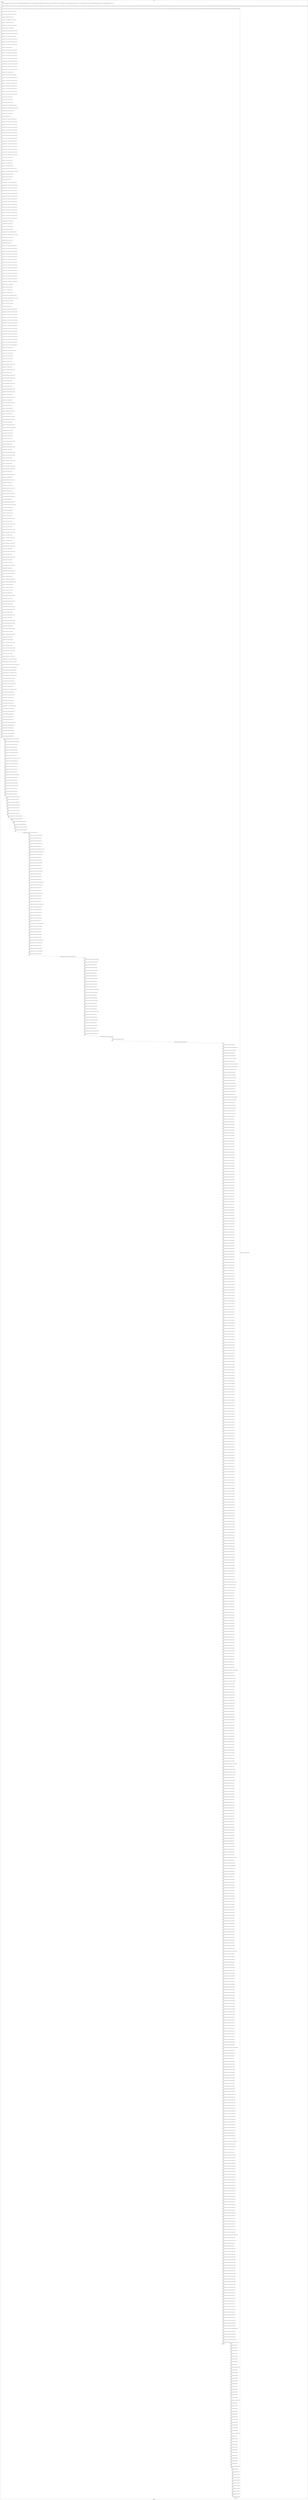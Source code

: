 digraph G {
label="Btor2XCFA";
subgraph cluster_0 {
label="main";
main_init[];
l1[];
l3[];
l4[];
l5[];
l6[];
l7[];
l8[];
l9[];
l10[];
l11[];
l12[];
l13[];
l14[];
l15[];
l16[];
l17[];
l18[];
l19[];
l20[];
l21[];
l22[];
l23[];
l24[];
l25[];
l26[];
l27[];
l28[];
l29[];
l30[];
l31[];
l32[];
l33[];
l34[];
l35[];
l36[];
l37[];
l38[];
l39[];
l40[];
l41[];
l42[];
l43[];
l44[];
l45[];
l46[];
l47[];
l48[];
l49[];
l50[];
l51[];
l52[];
l53[];
l54[];
l55[];
l56[];
l57[];
l58[];
l59[];
l60[];
l61[];
l62[];
l63[];
l64[];
l65[];
l66[];
l67[];
l68[];
l69[];
l70[];
l71[];
l72[];
l73[];
l74[];
l75[];
l76[];
l77[];
l78[];
l79[];
l80[];
l81[];
l82[];
l83[];
l84[];
l85[];
l86[];
l87[];
l88[];
l89[];
l90[];
l91[];
l92[];
l93[];
l94[];
l95[];
l96[];
l97[];
l98[];
l99[];
l100[];
l101[];
l102[];
l103[];
l104[];
l105[];
l106[];
l107[];
l108[];
l109[];
l110[];
l111[];
l112[];
l113[];
l114[];
l115[];
l116[];
l117[];
l118[];
l119[];
l120[];
l121[];
l122[];
l123[];
l124[];
l125[];
l126[];
l127[];
l128[];
l129[];
l130[];
l131[];
l132[];
l133[];
l134[];
l135[];
l136[];
l137[];
l138[];
l139[];
l140[];
l141[];
l142[];
l143[];
l144[];
l145[];
l146[];
l147[];
l148[];
l149[];
l150[];
l151[];
l152[];
l153[];
l154[];
l155[];
l156[];
l157[];
l158[];
l159[];
l160[];
l161[];
l162[];
l163[];
l164[];
l165[];
l166[];
l167[];
l168[];
l169[];
l170[];
l171[];
l172[];
l173[];
l174[];
l175[];
l176[];
l177[];
l178[];
l179[];
l180[];
l181[];
l182[];
l183[];
l184[];
l185[];
l186[];
l187[];
l188[];
l189[];
l190[];
l191[];
l192[];
l193[];
l194[];
l195[];
l196[];
l197[];
l198[];
l199[];
l200[];
l201[];
l202[];
l203[];
l204[];
l205[];
l206[];
l207[];
l208[];
l209[];
l210[];
l211[];
l212[];
l213[];
l214[];
l215[];
l216[];
l217[];
l218[];
l219[];
l220[];
l221[];
l222[];
l223[];
l224[];
l225[];
l226[];
l227[];
l228[];
l229[];
l230[];
l231[];
l232[];
l233[];
l234[];
l235[];
l236[];
l237[];
l238[];
l239[];
l240[];
l241[];
l242[];
l243[];
l244[];
l245[];
l246[];
l247[];
l248[];
l249[];
l250[];
l251[];
l252[];
l253[];
l254[];
l255[];
l256[];
l257[];
l258[];
l259[];
l260[];
l261[];
l262[];
l263[];
l264[];
l265[];
l266[];
l267[];
l268[];
l269[];
l270[];
l271[];
l272[];
l273[];
l274[];
l275[];
l276[];
l277[];
l278[];
l279[];
l280[];
l281[];
l282[];
l283[];
l284[];
l285[];
l286[];
l287[];
l288[];
l289[];
l290[];
l291[];
l292[];
l293[];
l294[];
l295[];
l296[];
l297[];
l298[];
l299[];
l300[];
l301[];
l302[];
l303[];
l304[];
l305[];
l306[];
l307[];
l308[];
l309[];
l310[];
l311[];
l312[];
l313[];
l314[];
l315[];
l316[];
l317[];
l318[];
l319[];
l320[];
l321[];
l322[];
l323[];
l324[];
l325[];
l326[];
l327[];
l328[];
l329[];
l330[];
l331[];
l332[];
l333[];
l334[];
l335[];
l336[];
l337[];
l338[];
l339[];
l340[];
l341[];
l342[];
l343[];
l344[];
l345[];
l346[];
l347[];
l348[];
l349[];
l350[];
l351[];
l352[];
l353[];
l354[];
l355[];
l356[];
l357[];
l358[];
l359[];
l360[];
l361[];
l362[];
l363[];
l364[];
l365[];
l366[];
l367[];
l368[];
l369[];
l370[];
l371[];
l372[];
l373[];
l374[];
l375[];
l376[];
l377[];
l378[];
l379[];
l380[];
l381[];
l382[];
l383[];
l384[];
l385[];
l386[];
l387[];
l388[];
l389[];
l390[];
l391[];
l392[];
l393[];
l394[];
l395[];
l396[];
l397[];
l398[];
l399[];
l400[];
l401[];
l402[];
l403[];
l404[];
l405[];
l406[];
l407[];
l408[];
l409[];
l410[];
l411[];
l412[];
l413[];
l414[];
l415[];
l416[];
l417[];
l418[];
l419[];
l420[];
l421[];
l422[];
l423[];
l424[];
l425[];
l426[];
l427[];
l428[];
l429[];
l430[];
l431[];
l432[];
l433[];
l434[];
l435[];
l436[];
l437[];
l438[];
l439[];
l440[];
l441[];
l442[];
l443[];
l444[];
l445[];
l446[];
l447[];
l448[];
l449[];
l450[];
l451[];
l452[];
l453[];
l454[];
l455[];
l456[];
l457[];
l458[];
l459[];
l460[];
l461[];
l462[];
l463[];
l464[];
l465[];
l466[];
l467[];
l468[];
l469[];
l470[];
l471[];
l472[];
l473[];
l474[];
l475[];
l476[];
l477[];
l478[];
l479[];
l480[];
l481[];
l482[];
l483[];
l484[];
l485[];
l486[];
l487[];
l488[];
l489[];
l490[];
l491[];
l492[];
l493[];
l494[];
l495[];
l496[];
l497[];
l498[];
l499[];
l500[];
l501[];
l502[];
l503[];
l504[];
l505[];
l506[];
l507[];
l508[];
l509[];
l510[];
l511[];
l512[];
l513[];
l514[];
l515[];
l516[];
l517[];
l518[];
l519[];
l520[];
l521[];
l522[];
l523[];
l524[];
l525[];
l526[];
l527[];
l528[];
l529[];
l530[];
l531[];
l532[];
l533[];
l534[];
l535[];
l536[];
l537[];
l538[];
l539[];
l540[];
l541[];
l542[];
l543[];
l544[];
l545[];
l546[];
l547[];
l548[];
l549[];
l550[];
l551[];
l552[];
l553[];
l554[];
l555[];
l556[];
l557[];
l558[];
l559[];
l560[];
l561[];
l562[];
l563[];
l564[];
l565[];
l566[];
l567[];
l568[];
l569[];
l570[];
l571[];
l572[];
l573[];
l574[];
l575[];
l576[];
l577[];
l578[];
l579[];
l580[];
l581[];
l582[];
l583[];
l584[];
l585[];
l586[];
l587[];
l588[];
l589[];
l590[];
l591[];
l592[];
l593[];
l594[];
l595[];
l596[];
l597[];
l598[];
l599[];
l600[];
l601[];
l602[];
l603[];
l604[];
l605[];
l606[];
l607[];
l608[];
l609[];
l610[];
l611[];
l612[];
l613[];
l614[];
l615[];
l616[];
l617[];
l618[];
l619[];
l620[];
l621[];
l622[];
l623[];
l624[];
l625[];
l626[];
l627[];
l628[];
l629[];
l630[];
l631[];
l632[];
l633[];
l634[];
l635[];
l636[];
l637[];
l638[];
l639[];
l640[];
l641[];
l642[];
l643[];
l644[];
l645[];
l646[];
l647[];
l648[];
l649[];
l650[];
l651[];
l652[];
l653[];
l654[];
l655[];
l656[];
l657[];
l658[];
l659[];
l660[];
l661[];
l662[];
l663[];
l664[];
l665[];
l666[];
l667[];
l668[];
l669[];
l670[];
l671[];
l672[];
l673[];
l674[];
l675[];
l676[];
l677[];
l678[];
l679[];
l680[];
l681[];
l682[];
l683[];
l684[];
l685[];
l686[];
l687[];
l688[];
l689[];
l690[];
l691[];
l692[];
l693[];
l694[];
l695[];
l696[];
l697[];
l698[];
l699[];
l700[];
l701[];
l702[];
l703[];
l704[];
l705[];
l706[];
l707[];
l708[];
l709[];
l710[];
l711[];
l712[];
l713[];
l714[];
l715[];
l716[];
l717[];
l718[];
l719[];
l720[];
l721[];
l722[];
l723[];
l724[];
l725[];
l726[];
l727[];
l728[];
l729[];
l730[];
l731[];
l732[];
l733[];
l734[];
l735[];
l736[];
l737[];
l738[];
l739[];
l740[];
l741[];
l742[];
l743[];
l744[];
l745[];
l746[];
l747[];
l748[];
l749[];
l750[];
l751[];
l752[];
l753[];
l754[];
l755[];
l756[];
l757[];
l758[];
l759[];
l760[];
l761[];
l762[];
l763[];
l764[];
l765[];
l766[];
l767[];
l768[];
l769[];
l770[];
l771[];
l772[];
l773[];
l774[];
l775[];
l776[];
l777[];
l778[];
l779[];
l780[];
l781[];
l782[];
l783[];
l784[];
l785[];
l786[];
l787[];
l788[];
l789[];
l790[];
l791[];
l792[];
l793[];
l794[];
l795[];
l796[];
l797[];
l798[];
l799[];
l800[];
l801[];
l802[];
l803[];
l804[];
l805[];
l806[];
l807[];
l808[];
l809[];
l810[];
l811[];
l812[];
l813[];
l814[];
l815[];
l816[];
l817[];
l818[];
l819[];
l820[];
l821[];
l822[];
l823[];
l824[];
l825[];
l826[];
l827[];
l828[];
l829[];
l830[];
l831[];
l832[];
l833[];
l834[];
l835[];
l836[];
l837[];
l838[];
l839[];
l840[];
l841[];
l842[];
l843[];
l844[];
l845[];
l846[];
l847[];
l848[];
l849[];
l850[];
main_error[];
l851[];
l852[];
l853[];
l854[];
l855[];
l856[];
l857[];
l858[];
l859[];
l860[];
l861[];
l862[];
l863[];
l864[];
l865[];
l866[];
l867[];
l868[];
l869[];
l870[];
l871[];
l872[];
l873[];
l874[];
l875[];
l876[];
l877[];
l878[];
l879[];
l880[];
l881[];
l882[];
l883[];
l884[];
l885[];
l886[];
l887[];
l888[];
l889[];
l890[];
l891[];
l892[];
l893[];
l894[];
l895[];
l896[];
l897[];
l898[];
l899[];
l900[];
l901[];
l902[];
l903[];
l904[];
l905[];
l906[];
l907[];
main_init -> l1 [label="[(assign const_5 #b00000000),(assign const_20 #b0),(assign const_121 #b00000000000000000000000000000001),(assign const_122 #b00000000000000000000000000000000),(assign const_134 #b00000011),(assign const_136 #b00000010),(assign const_138 #b00000001),(assign const_140 #b00000000),(assign const_146 #b11111111),(assign const_189 #b00000100),(assign const_193 #b000000000000000000000000),(assign const_197 #b00000000000000000000000011111111)] "];
l3 -> l4 [label="[(havoc input_133),(havoc input_135),(havoc input_137),(havoc input_139),(havoc input_147),(havoc input_148),(havoc input_149),(havoc input_150),(havoc input_151),(havoc input_152),(havoc input_153),(havoc input_154),(havoc input_166),(havoc input_167),(havoc input_168),(havoc input_169),(havoc input_170),(havoc input_171),(havoc input_172),(havoc input_173),(havoc input_183),(havoc input_184),(havoc input_185),(havoc input_186),(havoc input_187),(havoc input_188),(havoc input_190),(havoc input_191),(havoc input_192),(havoc input_219),(havoc input_220),(havoc input_221),(havoc input_222),(havoc input_223),(havoc input_224),(havoc input_225),(havoc input_226),(havoc input_251),(havoc input_252),(havoc input_253),(havoc input_254),(havoc input_255),(havoc input_256),(havoc input_257),(havoc input_258),(havoc input_283),(havoc input_284),(havoc input_285),(havoc input_286),(havoc input_287),(havoc input_288),(havoc input_289),(havoc input_290),(havoc input_340),(havoc input_381),(havoc input_422),(havoc input_463)] "];
l4 -> l5 [label="[(assign ternary_123 (ite (= state_41 #b1) const_121 const_122))] "];
l5 -> l6 [label="[(assign ternary_124 (ite (= state_65 #b1) const_121 const_122))] "];
l6 -> l7 [label="[(assign binary_125 (bvadd ternary_123 ternary_124))] "];
l7 -> l8 [label="[(assign ternary_126 (ite (= state_89 #b1) const_121 const_122))] "];
l8 -> l9 [label="[(assign binary_127 (bvadd binary_125 ternary_126))] "];
l9 -> l10 [label="[(assign ternary_128 (ite (= state_113 #b1) const_121 const_122))] "];
l10 -> l11 [label="[(assign binary_129 (bvadd binary_127 ternary_128))] "];
l11 -> l12 [label="[(assign comparison_130 (ite (bvule binary_129 const_121) #b1 #b0))] "];
l12 -> l13 [label="[(assign binary_131 (bvand (bvnot state_119) (bvnot comparison_130)))] "];
l13 -> l14 [label="[(assign ternary_141 (ite (= input_139 #b1) const_140 state_6))] "];
l14 -> l15 [label="[(assign ternary_142 (ite (= input_137 #b1) const_138 ternary_141))] "];
l15 -> l16 [label="[(assign ternary_143 (ite (= input_135 #b1) const_136 ternary_142))] "];
l16 -> l17 [label="[(assign ternary_144 (ite (= input_133 #b1) const_134 ternary_143))] "];
l17 -> l18 [label="[(assign binary_155 (bvxor const_146 state_8))] "];
l18 -> l19 [label="[(assign ternary_156 (ite (= input_154 #b1) const_140 binary_155))] "];
l19 -> l20 [label="[(assign ternary_157 (ite (= input_153 #b1) const_146 ternary_156))] "];
l20 -> l21 [label="[(assign ternary_158 (ite (= input_152 #b1) const_138 ternary_157))] "];
l21 -> l22 [label="[(assign ternary_159 (ite (= input_151 #b1) const_146 ternary_158))] "];
l22 -> l23 [label="[(assign ternary_160 (ite (= input_150 #b1) const_136 ternary_159))] "];
l23 -> l24 [label="[(assign ternary_161 (ite (= input_149 #b1) const_146 ternary_160))] "];
l24 -> l25 [label="[(assign ternary_162 (ite (= input_148 #b1) const_134 ternary_161))] "];
l25 -> l26 [label="[(assign ternary_163 (ite (= input_147 #b1) const_146 ternary_162))] "];
l26 -> l27 [label="[(assign binary_164 (bvxor const_146 ternary_163))] "];
l27 -> l28 [label="[(assign ternary_174 (ite (= input_173 #b1) const_138 state_10))] "];
l28 -> l29 [label="[(assign ternary_175 (ite (= input_172 #b1) const_140 ternary_174))] "];
l29 -> l30 [label="[(assign ternary_176 (ite (= input_171 #b1) const_138 ternary_175))] "];
l30 -> l31 [label="[(assign ternary_177 (ite (= input_170 #b1) const_140 ternary_176))] "];
l31 -> l32 [label="[(assign ternary_178 (ite (= input_169 #b1) const_138 ternary_177))] "];
l32 -> l33 [label="[(assign ternary_179 (ite (= input_168 #b1) const_140 ternary_178))] "];
l33 -> l34 [label="[(assign ternary_180 (ite (= input_167 #b1) const_138 ternary_179))] "];
l34 -> l35 [label="[(assign ternary_181 (ite (= input_166 #b1) const_140 ternary_180))] "];
l35 -> l36 [label="[(assign binary_194 (bvxor const_146 state_12))] "];
l36 -> l37 [label="[(assign binary_195 (++ const_193 binary_194))] "];
l37 -> l38 [label="[(assign binary_196 (bvsub binary_195 const_121))] "];
l38 -> l39 [label="[(assign comparison_198 (ite (= const_146 binary_194) #b1 #b0))] "];
l39 -> l40 [label="[(assign ternary_199 (ite (= comparison_198 #b1) const_121 const_122))] "];
l40 -> l41 [label="[(assign binary_200 (bvmul const_197 ternary_199))] "];
l41 -> l42 [label="[(assign binary_201 (bvor binary_196 binary_200))] "];
l42 -> l43 [label="[(assign slice_202 (extract binary_201 0 8))] "];
l43 -> l44 [label="[(assign ternary_203 (ite (= input_192 #b1) slice_202 binary_194))] "];
l44 -> l45 [label="[(assign ternary_204 (ite (= input_139 #b1) const_146 ternary_203))] "];
l45 -> l46 [label="[(assign ternary_205 (ite (= input_191 #b1) const_136 ternary_204))] "];
l46 -> l47 [label="[(assign ternary_206 (ite (= input_154 #b1) const_136 ternary_205))] "];
l47 -> l48 [label="[(assign ternary_207 (ite (= input_190 #b1) const_136 ternary_206))] "];
l48 -> l49 [label="[(assign ternary_208 (ite (= input_173 #b1) const_146 ternary_207))] "];
l49 -> l50 [label="[(assign ternary_209 (ite (= input_188 #b1) const_189 ternary_208))] "];
l50 -> l51 [label="[(assign ternary_210 (ite (= input_187 #b1) const_136 ternary_209))] "];
l51 -> l52 [label="[(assign ternary_211 (ite (= input_186 #b1) const_136 ternary_210))] "];
l52 -> l53 [label="[(assign ternary_212 (ite (= input_185 #b1) const_146 ternary_211))] "];
l53 -> l54 [label="[(assign ternary_213 (ite (= input_172 #b1) const_136 ternary_212))] "];
l54 -> l55 [label="[(assign ternary_214 (ite (= input_184 #b1) const_146 ternary_213))] "];
l55 -> l56 [label="[(assign ternary_215 (ite (= input_183 #b1) const_136 ternary_214))] "];
l56 -> l57 [label="[(assign ternary_216 (ite (= input_153 #b1) const_146 ternary_215))] "];
l57 -> l58 [label="[(assign binary_217 (bvxor const_146 ternary_216))] "];
l58 -> l59 [label="[(assign binary_227 (bvxor const_146 state_14))] "];
l59 -> l60 [label="[(assign binary_228 (++ const_193 binary_227))] "];
l60 -> l61 [label="[(assign binary_229 (bvsub binary_228 const_121))] "];
l61 -> l62 [label="[(assign comparison_230 (ite (= const_146 binary_227) #b1 #b0))] "];
l62 -> l63 [label="[(assign ternary_231 (ite (= comparison_230 #b1) const_121 const_122))] "];
l63 -> l64 [label="[(assign binary_232 (bvmul const_197 ternary_231))] "];
l64 -> l65 [label="[(assign binary_233 (bvor binary_229 binary_232))] "];
l65 -> l66 [label="[(assign slice_234 (extract binary_233 0 8))] "];
l66 -> l67 [label="[(assign ternary_235 (ite (= input_192 #b1) slice_234 binary_227))] "];
l67 -> l68 [label="[(assign ternary_236 (ite (= input_137 #b1) const_146 ternary_235))] "];
l68 -> l69 [label="[(assign ternary_237 (ite (= input_226 #b1) const_136 ternary_236))] "];
l69 -> l70 [label="[(assign ternary_238 (ite (= input_152 #b1) const_136 ternary_237))] "];
l70 -> l71 [label="[(assign ternary_239 (ite (= input_225 #b1) const_136 ternary_238))] "];
l71 -> l72 [label="[(assign ternary_240 (ite (= input_171 #b1) const_146 ternary_239))] "];
l72 -> l73 [label="[(assign ternary_241 (ite (= input_224 #b1) const_189 ternary_240))] "];
l73 -> l74 [label="[(assign ternary_242 (ite (= input_223 #b1) const_136 ternary_241))] "];
l74 -> l75 [label="[(assign ternary_243 (ite (= input_222 #b1) const_136 ternary_242))] "];
l75 -> l76 [label="[(assign ternary_244 (ite (= input_221 #b1) const_146 ternary_243))] "];
l76 -> l77 [label="[(assign ternary_245 (ite (= input_170 #b1) const_136 ternary_244))] "];
l77 -> l78 [label="[(assign ternary_246 (ite (= input_220 #b1) const_146 ternary_245))] "];
l78 -> l79 [label="[(assign ternary_247 (ite (= input_219 #b1) const_136 ternary_246))] "];
l79 -> l80 [label="[(assign ternary_248 (ite (= input_151 #b1) const_146 ternary_247))] "];
l80 -> l81 [label="[(assign binary_249 (bvxor const_146 ternary_248))] "];
l81 -> l82 [label="[(assign binary_259 (bvxor const_146 state_16))] "];
l82 -> l83 [label="[(assign binary_260 (++ const_193 binary_259))] "];
l83 -> l84 [label="[(assign binary_261 (bvsub binary_260 const_121))] "];
l84 -> l85 [label="[(assign comparison_262 (ite (= const_146 binary_259) #b1 #b0))] "];
l85 -> l86 [label="[(assign ternary_263 (ite (= comparison_262 #b1) const_121 const_122))] "];
l86 -> l87 [label="[(assign binary_264 (bvmul const_197 ternary_263))] "];
l87 -> l88 [label="[(assign binary_265 (bvor binary_261 binary_264))] "];
l88 -> l89 [label="[(assign slice_266 (extract binary_265 0 8))] "];
l89 -> l90 [label="[(assign ternary_267 (ite (= input_192 #b1) slice_266 binary_259))] "];
l90 -> l91 [label="[(assign ternary_268 (ite (= input_135 #b1) const_146 ternary_267))] "];
l91 -> l92 [label="[(assign ternary_269 (ite (= input_258 #b1) const_136 ternary_268))] "];
l92 -> l93 [label="[(assign ternary_270 (ite (= input_150 #b1) const_136 ternary_269))] "];
l93 -> l94 [label="[(assign ternary_271 (ite (= input_257 #b1) const_136 ternary_270))] "];
l94 -> l95 [label="[(assign ternary_272 (ite (= input_169 #b1) const_146 ternary_271))] "];
l95 -> l96 [label="[(assign ternary_273 (ite (= input_256 #b1) const_189 ternary_272))] "];
l96 -> l97 [label="[(assign ternary_274 (ite (= input_255 #b1) const_136 ternary_273))] "];
l97 -> l98 [label="[(assign ternary_275 (ite (= input_254 #b1) const_136 ternary_274))] "];
l98 -> l99 [label="[(assign ternary_276 (ite (= input_253 #b1) const_146 ternary_275))] "];
l99 -> l100 [label="[(assign ternary_277 (ite (= input_168 #b1) const_136 ternary_276))] "];
l100 -> l101 [label="[(assign ternary_278 (ite (= input_252 #b1) const_146 ternary_277))] "];
l101 -> l102 [label="[(assign ternary_279 (ite (= input_251 #b1) const_136 ternary_278))] "];
l102 -> l103 [label="[(assign ternary_280 (ite (= input_149 #b1) const_146 ternary_279))] "];
l103 -> l104 [label="[(assign binary_281 (bvxor const_146 ternary_280))] "];
l104 -> l105 [label="[(assign binary_291 (bvxor const_146 state_18))] "];
l105 -> l106 [label="[(assign binary_292 (++ const_193 binary_291))] "];
l106 -> l107 [label="[(assign binary_293 (bvsub binary_292 const_121))] "];
l107 -> l108 [label="[(assign comparison_294 (ite (= const_146 binary_291) #b1 #b0))] "];
l108 -> l109 [label="[(assign ternary_295 (ite (= comparison_294 #b1) const_121 const_122))] "];
l109 -> l110 [label="[(assign binary_296 (bvmul const_197 ternary_295))] "];
l110 -> l111 [label="[(assign binary_297 (bvor binary_293 binary_296))] "];
l111 -> l112 [label="[(assign slice_298 (extract binary_297 0 8))] "];
l112 -> l113 [label="[(assign ternary_299 (ite (= input_192 #b1) slice_298 binary_291))] "];
l113 -> l114 [label="[(assign ternary_300 (ite (= input_133 #b1) const_146 ternary_299))] "];
l114 -> l115 [label="[(assign ternary_301 (ite (= input_290 #b1) const_136 ternary_300))] "];
l115 -> l116 [label="[(assign ternary_302 (ite (= input_148 #b1) const_136 ternary_301))] "];
l116 -> l117 [label="[(assign ternary_303 (ite (= input_289 #b1) const_136 ternary_302))] "];
l117 -> l118 [label="[(assign ternary_304 (ite (= input_167 #b1) const_146 ternary_303))] "];
l118 -> l119 [label="[(assign ternary_305 (ite (= input_288 #b1) const_189 ternary_304))] "];
l119 -> l120 [label="[(assign ternary_306 (ite (= input_287 #b1) const_136 ternary_305))] "];
l120 -> l121 [label="[(assign ternary_307 (ite (= input_286 #b1) const_136 ternary_306))] "];
l121 -> l122 [label="[(assign ternary_308 (ite (= input_285 #b1) const_146 ternary_307))] "];
l122 -> l123 [label="[(assign ternary_309 (ite (= input_166 #b1) const_136 ternary_308))] "];
l123 -> l124 [label="[(assign ternary_310 (ite (= input_284 #b1) const_146 ternary_309))] "];
l124 -> l125 [label="[(assign ternary_311 (ite (= input_283 #b1) const_136 ternary_310))] "];
l125 -> l126 [label="[(assign ternary_312 (ite (= input_147 #b1) const_146 ternary_311))] "];
l126 -> l127 [label="[(assign binary_313 (bvxor const_146 ternary_312))] "];
l127 -> l128 [label="[(assign binary_316 (bvand (bvnot state_23) (bvnot input_139)))] "];
l128 -> l129 [label="[(assign binary_317 (bvor binary_316 input_186))] "];
l129 -> l130 [label="[(assign binary_318 (bvor binary_317 input_184))] "];
l130 -> l131 [label="[(assign binary_319 (bvor binary_318 input_153))] "];
l131 -> l132 [label="[(assign binary_322 (bvor state_27 input_139))] "];
l132 -> l133 [label="[(assign binary_323 (bvand binary_322 (bvnot input_191)))] "];
l133 -> l134 [label="[(assign binary_325 (bvor state_29 input_191))] "];
l134 -> l135 [label="[(assign binary_326 (bvand binary_325 (bvnot input_154)))] "];
l135 -> l136 [label="[(assign binary_328 (bvor state_31 input_154))] "];
l136 -> l137 [label="[(assign binary_329 (bvand binary_328 (bvnot input_190)))] "];
l137 -> l138 [label="[(assign binary_330 (bvand binary_329 (bvnot input_188)))] "];
l138 -> l139 [label="[(assign binary_332 (bvor state_33 input_188))] "];
l139 -> l140 [label="[(assign binary_333 (bvand binary_332 (bvnot input_187)))] "];
l140 -> l141 [label="[(assign binary_335 (bvor state_35 input_187))] "];
l141 -> l142 [label="[(assign binary_336 (bvand binary_335 (bvnot input_186)))] "];
l142 -> l143 [label="[(assign binary_337 (bvand binary_336 (bvnot input_185)))] "];
l143 -> l144 [label="[(assign binary_339 (bvor state_37 input_185))] "];
l144 -> l145 [label="[(assign binary_341 (bvand binary_339 (bvnot input_340)))] "];
l145 -> l146 [label="[(assign binary_343 (bvor state_39 input_190))] "];
l146 -> l147 [label="[(assign binary_344 (bvand binary_343 (bvnot input_173)))] "];
l147 -> l148 [label="[(assign binary_346 (bvor state_41 input_173))] "];
l148 -> l149 [label="[(assign binary_347 (bvor binary_346 input_340))] "];
l149 -> l150 [label="[(assign binary_348 (bvand binary_347 (bvnot input_172)))] "];
l150 -> l151 [label="[(assign binary_350 (bvor state_43 input_172))] "];
l151 -> l152 [label="[(assign binary_351 (bvand binary_350 (bvnot input_184)))] "];
l152 -> l153 [label="[(assign binary_352 (bvand binary_351 (bvnot input_183)))] "];
l153 -> l154 [label="[(assign binary_354 (bvor state_45 input_183))] "];
l154 -> l155 [label="[(assign binary_355 (bvand binary_354 (bvnot input_153)))] "];
l155 -> l156 [label="[(assign binary_357 (bvand (bvnot state_47) (bvnot input_137)))] "];
l156 -> l157 [label="[(assign binary_358 (bvor binary_357 input_222))] "];
l157 -> l158 [label="[(assign binary_359 (bvor binary_358 input_220))] "];
l158 -> l159 [label="[(assign binary_360 (bvor binary_359 input_151))] "];
l159 -> l160 [label="[(assign binary_363 (bvor state_51 input_137))] "];
l160 -> l161 [label="[(assign binary_364 (bvand binary_363 (bvnot input_226)))] "];
l161 -> l162 [label="[(assign binary_366 (bvor state_53 input_226))] "];
l162 -> l163 [label="[(assign binary_367 (bvand binary_366 (bvnot input_152)))] "];
l163 -> l164 [label="[(assign binary_369 (bvor state_55 input_152))] "];
l164 -> l165 [label="[(assign binary_370 (bvand binary_369 (bvnot input_225)))] "];
l165 -> l166 [label="[(assign binary_371 (bvand binary_370 (bvnot input_224)))] "];
l166 -> l167 [label="[(assign binary_373 (bvor state_57 input_224))] "];
l167 -> l168 [label="[(assign binary_374 (bvand binary_373 (bvnot input_223)))] "];
l168 -> l169 [label="[(assign binary_376 (bvor state_59 input_223))] "];
l169 -> l170 [label="[(assign binary_377 (bvand binary_376 (bvnot input_222)))] "];
l170 -> l171 [label="[(assign binary_378 (bvand binary_377 (bvnot input_221)))] "];
l171 -> l172 [label="[(assign binary_380 (bvor state_61 input_221))] "];
l172 -> l173 [label="[(assign binary_382 (bvand binary_380 (bvnot input_381)))] "];
l173 -> l174 [label="[(assign binary_384 (bvor state_63 input_225))] "];
l174 -> l175 [label="[(assign binary_385 (bvand binary_384 (bvnot input_171)))] "];
l175 -> l176 [label="[(assign binary_387 (bvor state_65 input_171))] "];
l176 -> l177 [label="[(assign binary_388 (bvor binary_387 input_381))] "];
l177 -> l178 [label="[(assign binary_389 (bvand binary_388 (bvnot input_170)))] "];
l178 -> l179 [label="[(assign binary_391 (bvor state_67 input_170))] "];
l179 -> l180 [label="[(assign binary_392 (bvand binary_391 (bvnot input_220)))] "];
l180 -> l181 [label="[(assign binary_393 (bvand binary_392 (bvnot input_219)))] "];
l181 -> l182 [label="[(assign binary_395 (bvor state_69 input_219))] "];
l182 -> l183 [label="[(assign binary_396 (bvand binary_395 (bvnot input_151)))] "];
l183 -> l184 [label="[(assign binary_398 (bvand (bvnot state_71) (bvnot input_135)))] "];
l184 -> l185 [label="[(assign binary_399 (bvor binary_398 input_254))] "];
l185 -> l186 [label="[(assign binary_400 (bvor binary_399 input_252))] "];
l186 -> l187 [label="[(assign binary_401 (bvor binary_400 input_149))] "];
l187 -> l188 [label="[(assign binary_404 (bvor state_75 input_135))] "];
l188 -> l189 [label="[(assign binary_405 (bvand binary_404 (bvnot input_258)))] "];
l189 -> l190 [label="[(assign binary_407 (bvor state_77 input_258))] "];
l190 -> l191 [label="[(assign binary_408 (bvand binary_407 (bvnot input_150)))] "];
l191 -> l192 [label="[(assign binary_410 (bvor state_79 input_150))] "];
l192 -> l193 [label="[(assign binary_411 (bvand binary_410 (bvnot input_257)))] "];
l193 -> l194 [label="[(assign binary_412 (bvand binary_411 (bvnot input_256)))] "];
l194 -> l195 [label="[(assign binary_414 (bvor state_81 input_256))] "];
l195 -> l196 [label="[(assign binary_415 (bvand binary_414 (bvnot input_255)))] "];
l196 -> l197 [label="[(assign binary_417 (bvor state_83 input_255))] "];
l197 -> l198 [label="[(assign binary_418 (bvand binary_417 (bvnot input_254)))] "];
l198 -> l199 [label="[(assign binary_419 (bvand binary_418 (bvnot input_253)))] "];
l199 -> l200 [label="[(assign binary_421 (bvor state_85 input_253))] "];
l200 -> l201 [label="[(assign binary_423 (bvand binary_421 (bvnot input_422)))] "];
l201 -> l202 [label="[(assign binary_425 (bvor state_87 input_257))] "];
l202 -> l203 [label="[(assign binary_426 (bvand binary_425 (bvnot input_169)))] "];
l203 -> l204 [label="[(assign binary_428 (bvor state_89 input_169))] "];
l204 -> l205 [label="[(assign binary_429 (bvor binary_428 input_422))] "];
l205 -> l206 [label="[(assign binary_430 (bvand binary_429 (bvnot input_168)))] "];
l206 -> l207 [label="[(assign binary_432 (bvor state_91 input_168))] "];
l207 -> l208 [label="[(assign binary_433 (bvand binary_432 (bvnot input_252)))] "];
l208 -> l209 [label="[(assign binary_434 (bvand binary_433 (bvnot input_251)))] "];
l209 -> l210 [label="[(assign binary_436 (bvor state_93 input_251))] "];
l210 -> l211 [label="[(assign binary_437 (bvand binary_436 (bvnot input_149)))] "];
l211 -> l212 [label="[(assign binary_439 (bvand (bvnot state_95) (bvnot input_133)))] "];
l212 -> l213 [label="[(assign binary_440 (bvor binary_439 input_286))] "];
l213 -> l214 [label="[(assign binary_441 (bvor binary_440 input_284))] "];
l214 -> l215 [label="[(assign binary_442 (bvor binary_441 input_147))] "];
l215 -> l216 [label="[(assign binary_445 (bvor state_99 input_133))] "];
l216 -> l217 [label="[(assign binary_446 (bvand binary_445 (bvnot input_290)))] "];
l217 -> l218 [label="[(assign binary_448 (bvor state_101 input_290))] "];
l218 -> l219 [label="[(assign binary_449 (bvand binary_448 (bvnot input_148)))] "];
l219 -> l220 [label="[(assign binary_451 (bvor state_103 input_148))] "];
l220 -> l221 [label="[(assign binary_452 (bvand binary_451 (bvnot input_289)))] "];
l221 -> l222 [label="[(assign binary_453 (bvand binary_452 (bvnot input_288)))] "];
l222 -> l223 [label="[(assign binary_455 (bvor state_105 input_288))] "];
l223 -> l224 [label="[(assign binary_456 (bvand binary_455 (bvnot input_287)))] "];
l224 -> l225 [label="[(assign binary_458 (bvor state_107 input_287))] "];
l225 -> l226 [label="[(assign binary_459 (bvand binary_458 (bvnot input_286)))] "];
l226 -> l227 [label="[(assign binary_460 (bvand binary_459 (bvnot input_285)))] "];
l227 -> l228 [label="[(assign binary_462 (bvor state_109 input_285))] "];
l228 -> l229 [label="[(assign binary_464 (bvand binary_462 (bvnot input_463)))] "];
l229 -> l230 [label="[(assign binary_466 (bvor state_111 input_289))] "];
l230 -> l231 [label="[(assign binary_467 (bvand binary_466 (bvnot input_167)))] "];
l231 -> l232 [label="[(assign binary_469 (bvor state_113 input_167))] "];
l232 -> l233 [label="[(assign binary_470 (bvor binary_469 input_463))] "];
l233 -> l234 [label="[(assign binary_471 (bvand binary_470 (bvnot input_166)))] "];
l234 -> l235 [label="[(assign binary_473 (bvor state_115 input_166))] "];
l235 -> l236 [label="[(assign binary_474 (bvand binary_473 (bvnot input_284)))] "];
l236 -> l237 [label="[(assign binary_475 (bvand binary_474 (bvnot input_283)))] "];
l237 -> l238 [label="[(assign binary_477 (bvor state_117 input_283))] "];
l238 -> l239 [label="[(assign binary_478 (bvand binary_477 (bvnot input_147)))] "];
l239 -> l240 [label="[(assign comparison_480 (ite (= const_140 binary_194) #b1 #b0))] "];
l240 -> l241 [label="[(assign comparison_481 (ite (= const_140 binary_227) #b1 #b0))] "];
l241 -> l242 [label="[(assign binary_482 (bvand (bvnot comparison_480) (bvnot comparison_481)))] "];
l242 -> l243 [label="[(assign comparison_483 (ite (= const_140 binary_259) #b1 #b0))] "];
l243 -> l244 [label="[(assign binary_484 (bvand binary_482 (bvnot comparison_483)))] "];
l244 -> l245 [label="[(assign comparison_485 (ite (= const_140 binary_291) #b1 #b0))] "];
l245 -> l246 [label="[(assign binary_486 (bvand binary_484 (bvnot comparison_485)))] "];
l246 -> l247 [label="[(assign binary_487 (bvand (bvnot state_21) binary_486))] "];
l247 -> l248 [label="[(assign binary_488 (bvor (bvnot input_192) binary_487))] "];
l248 -> l249 [label="[(assign binary_489 (bvor (bvnot state_23) (bvnot input_139)))] "];
l249 -> l250 [label="[(assign binary_490 (bvand binary_488 binary_489))] "];
l250 -> l251 [label="[(assign comparison_491 (ite (= const_146 binary_155) #b1 #b0))] "];
l251 -> l252 [label="[(assign binary_492 (bvand state_27 comparison_491))] "];
l252 -> l253 [label="[(assign binary_493 (bvor (bvnot input_191) binary_492))] "];
l253 -> l254 [label="[(assign binary_494 (bvand binary_490 binary_493))] "];
l254 -> l255 [label="[(assign binary_495 (bvor state_29 (bvnot input_154)))] "];
l255 -> l256 [label="[(assign binary_496 (bvand binary_494 binary_495))] "];
l256 -> l257 [label="[(assign comparison_497 (ite (= const_140 state_6) #b1 #b0))] "];
l257 -> l258 [label="[(assign binary_498 (bvand state_31 comparison_497))] "];
l258 -> l259 [label="[(assign binary_499 (bvor (bvnot input_190) binary_498))] "];
l259 -> l260 [label="[(assign binary_500 (bvand binary_496 binary_499))] "];
l260 -> l261 [label="[(assign binary_501 (bvor state_39 (bvnot input_173)))] "];
l261 -> l262 [label="[(assign binary_502 (bvand binary_500 binary_501))] "];
l262 -> l263 [label="[(assign binary_503 (bvand state_31 (bvnot comparison_497)))] "];
l263 -> l264 [label="[(assign binary_504 (bvor (bvnot input_188) binary_503))] "];
l264 -> l265 [label="[(assign binary_505 (bvand binary_502 binary_504))] "];
l265 -> l266 [label="[(assign binary_506 (bvand state_33 comparison_480))] "];
l266 -> l267 [label="[(assign binary_507 (bvor (bvnot input_187) binary_506))] "];
l267 -> l268 [label="[(assign binary_508 (bvand binary_505 binary_507))] "];
l268 -> l269 [label="[(assign comparison_509 (ite (= const_140 binary_155) #b1 #b0))] "];
l269 -> l270 [label="[(assign binary_510 (bvand state_35 (bvnot comparison_509)))] "];
l270 -> l271 [label="[(assign binary_511 (bvor (bvnot input_186) binary_510))] "];
l271 -> l272 [label="[(assign binary_512 (bvand binary_508 binary_511))] "];
l272 -> l273 [label="[(assign binary_513 (bvand state_35 comparison_509))] "];
l273 -> l274 [label="[(assign binary_514 (bvor (bvnot input_185) binary_513))] "];
l274 -> l275 [label="[(assign binary_515 (bvand binary_512 binary_514))] "];
l275 -> l276 [label="[(assign comparison_516 (ite (= const_140 state_10) #b1 #b0))] "];
l276 -> l277 [label="[(assign binary_517 (bvand state_37 comparison_516))] "];
l277 -> l278 [label="[(assign binary_518 (bvor (bvnot input_340) binary_517))] "];
l278 -> l279 [label="[(assign binary_519 (bvand binary_515 binary_518))] "];
l279 -> l280 [label="[(assign binary_520 (bvor state_41 (bvnot input_172)))] "];
l280 -> l281 [label="[(assign binary_521 (bvand binary_519 binary_520))] "];
l281 -> l282 [label="[(assign binary_522 (bvand state_43 (bvnot comparison_509)))] "];
l282 -> l283 [label="[(assign binary_523 (bvor (bvnot input_184) binary_522))] "];
l283 -> l284 [label="[(assign binary_524 (bvand binary_521 binary_523))] "];
l284 -> l285 [label="[(assign binary_525 (bvand state_43 comparison_509))] "];
l285 -> l286 [label="[(assign binary_526 (bvor (bvnot input_183) binary_525))] "];
l286 -> l287 [label="[(assign binary_527 (bvand binary_524 binary_526))] "];
l287 -> l288 [label="[(assign binary_528 (bvor state_45 (bvnot input_153)))] "];
l288 -> l289 [label="[(assign binary_529 (bvand binary_527 binary_528))] "];
l289 -> l290 [label="[(assign binary_530 (bvor (bvnot state_47) (bvnot input_137)))] "];
l290 -> l291 [label="[(assign binary_531 (bvand binary_529 binary_530))] "];
l291 -> l292 [label="[(assign binary_532 (bvand state_51 comparison_491))] "];
l292 -> l293 [label="[(assign binary_533 (bvor (bvnot input_226) binary_532))] "];
l293 -> l294 [label="[(assign binary_534 (bvand binary_531 binary_533))] "];
l294 -> l295 [label="[(assign binary_535 (bvor state_53 (bvnot input_152)))] "];
l295 -> l296 [label="[(assign binary_536 (bvand binary_534 binary_535))] "];
l296 -> l297 [label="[(assign comparison_537 (ite (= const_138 state_6) #b1 #b0))] "];
l297 -> l298 [label="[(assign binary_538 (bvand state_55 comparison_537))] "];
l298 -> l299 [label="[(assign binary_539 (bvor (bvnot input_225) binary_538))] "];
l299 -> l300 [label="[(assign binary_540 (bvand binary_536 binary_539))] "];
l300 -> l301 [label="[(assign binary_541 (bvor state_63 (bvnot input_171)))] "];
l301 -> l302 [label="[(assign binary_542 (bvand binary_540 binary_541))] "];
l302 -> l303 [label="[(assign binary_543 (bvand state_55 (bvnot comparison_537)))] "];
l303 -> l304 [label="[(assign binary_544 (bvor (bvnot input_224) binary_543))] "];
l304 -> l305 [label="[(assign binary_545 (bvand binary_542 binary_544))] "];
l305 -> l306 [label="[(assign binary_546 (bvand state_57 comparison_481))] "];
l306 -> l307 [label="[(assign binary_547 (bvor (bvnot input_223) binary_546))] "];
l307 -> l308 [label="[(assign binary_548 (bvand binary_545 binary_547))] "];
l308 -> l309 [label="[(assign comparison_549 (ite (= const_138 binary_155) #b1 #b0))] "];
l309 -> l310 [label="[(assign binary_550 (bvand state_59 (bvnot comparison_549)))] "];
l310 -> l311 [label="[(assign binary_551 (bvor (bvnot input_222) binary_550))] "];
l311 -> l312 [label="[(assign binary_552 (bvand binary_548 binary_551))] "];
l312 -> l313 [label="[(assign binary_553 (bvand state_59 comparison_549))] "];
l313 -> l314 [label="[(assign binary_554 (bvor (bvnot input_221) binary_553))] "];
l314 -> l315 [label="[(assign binary_555 (bvand binary_552 binary_554))] "];
l315 -> l316 [label="[(assign binary_556 (bvand state_61 comparison_516))] "];
l316 -> l317 [label="[(assign binary_557 (bvor (bvnot input_381) binary_556))] "];
l317 -> l318 [label="[(assign binary_558 (bvand binary_555 binary_557))] "];
l318 -> l319 [label="[(assign binary_559 (bvor state_65 (bvnot input_170)))] "];
l319 -> l320 [label="[(assign binary_560 (bvand binary_558 binary_559))] "];
l320 -> l321 [label="[(assign binary_561 (bvand state_67 (bvnot comparison_549)))] "];
l321 -> l322 [label="[(assign binary_562 (bvor (bvnot input_220) binary_561))] "];
l322 -> l323 [label="[(assign binary_563 (bvand binary_560 binary_562))] "];
l323 -> l324 [label="[(assign binary_564 (bvand state_67 comparison_549))] "];
l324 -> l325 [label="[(assign binary_565 (bvor (bvnot input_219) binary_564))] "];
l325 -> l326 [label="[(assign binary_566 (bvand binary_563 binary_565))] "];
l326 -> l327 [label="[(assign binary_567 (bvor state_69 (bvnot input_151)))] "];
l327 -> l328 [label="[(assign binary_568 (bvand binary_566 binary_567))] "];
l328 -> l329 [label="[(assign binary_569 (bvor (bvnot state_71) (bvnot input_135)))] "];
l329 -> l330 [label="[(assign binary_570 (bvand binary_568 binary_569))] "];
l330 -> l331 [label="[(assign binary_571 (bvand state_75 comparison_491))] "];
l331 -> l332 [label="[(assign binary_572 (bvor (bvnot input_258) binary_571))] "];
l332 -> l333 [label="[(assign binary_573 (bvand binary_570 binary_572))] "];
l333 -> l334 [label="[(assign binary_574 (bvor state_77 (bvnot input_150)))] "];
l334 -> l335 [label="[(assign binary_575 (bvand binary_573 binary_574))] "];
l335 -> l336 [label="[(assign comparison_576 (ite (= const_136 state_6) #b1 #b0))] "];
l336 -> l337 [label="[(assign binary_577 (bvand state_79 comparison_576))] "];
l337 -> l338 [label="[(assign binary_578 (bvor (bvnot input_257) binary_577))] "];
l338 -> l339 [label="[(assign binary_579 (bvand binary_575 binary_578))] "];
l339 -> l340 [label="[(assign binary_580 (bvor state_87 (bvnot input_169)))] "];
l340 -> l341 [label="[(assign binary_581 (bvand binary_579 binary_580))] "];
l341 -> l342 [label="[(assign binary_582 (bvand state_79 (bvnot comparison_576)))] "];
l342 -> l343 [label="[(assign binary_583 (bvor (bvnot input_256) binary_582))] "];
l343 -> l344 [label="[(assign binary_584 (bvand binary_581 binary_583))] "];
l344 -> l345 [label="[(assign binary_585 (bvand state_81 comparison_483))] "];
l345 -> l346 [label="[(assign binary_586 (bvor (bvnot input_255) binary_585))] "];
l346 -> l347 [label="[(assign binary_587 (bvand binary_584 binary_586))] "];
l347 -> l348 [label="[(assign comparison_588 (ite (= const_136 binary_155) #b1 #b0))] "];
l348 -> l349 [label="[(assign binary_589 (bvand state_83 (bvnot comparison_588)))] "];
l349 -> l350 [label="[(assign binary_590 (bvor (bvnot input_254) binary_589))] "];
l350 -> l351 [label="[(assign binary_591 (bvand binary_587 binary_590))] "];
l351 -> l352 [label="[(assign binary_592 (bvand state_83 comparison_588))] "];
l352 -> l353 [label="[(assign binary_593 (bvor (bvnot input_253) binary_592))] "];
l353 -> l354 [label="[(assign binary_594 (bvand binary_591 binary_593))] "];
l354 -> l355 [label="[(assign binary_595 (bvand state_85 comparison_516))] "];
l355 -> l356 [label="[(assign binary_596 (bvor (bvnot input_422) binary_595))] "];
l356 -> l357 [label="[(assign binary_597 (bvand binary_594 binary_596))] "];
l357 -> l358 [label="[(assign binary_598 (bvor state_89 (bvnot input_168)))] "];
l358 -> l359 [label="[(assign binary_599 (bvand binary_597 binary_598))] "];
l359 -> l360 [label="[(assign binary_600 (bvand state_91 (bvnot comparison_588)))] "];
l360 -> l361 [label="[(assign binary_601 (bvor (bvnot input_252) binary_600))] "];
l361 -> l362 [label="[(assign binary_602 (bvand binary_599 binary_601))] "];
l362 -> l363 [label="[(assign binary_603 (bvand state_91 comparison_588))] "];
l363 -> l364 [label="[(assign binary_604 (bvor (bvnot input_251) binary_603))] "];
l364 -> l365 [label="[(assign binary_605 (bvand binary_602 binary_604))] "];
l365 -> l366 [label="[(assign binary_606 (bvor state_93 (bvnot input_149)))] "];
l366 -> l367 [label="[(assign binary_607 (bvand binary_605 binary_606))] "];
l367 -> l368 [label="[(assign binary_608 (bvor (bvnot state_95) (bvnot input_133)))] "];
l368 -> l369 [label="[(assign binary_609 (bvand binary_607 binary_608))] "];
l369 -> l370 [label="[(assign binary_610 (bvand state_99 comparison_491))] "];
l370 -> l371 [label="[(assign binary_611 (bvor (bvnot input_290) binary_610))] "];
l371 -> l372 [label="[(assign binary_612 (bvand binary_609 binary_611))] "];
l372 -> l373 [label="[(assign binary_613 (bvor state_101 (bvnot input_148)))] "];
l373 -> l374 [label="[(assign binary_614 (bvand binary_612 binary_613))] "];
l374 -> l375 [label="[(assign comparison_615 (ite (= const_134 state_6) #b1 #b0))] "];
l375 -> l376 [label="[(assign binary_616 (bvand state_103 comparison_615))] "];
l376 -> l377 [label="[(assign binary_617 (bvor (bvnot input_289) binary_616))] "];
l377 -> l378 [label="[(assign binary_618 (bvand binary_614 binary_617))] "];
l378 -> l379 [label="[(assign binary_619 (bvor state_111 (bvnot input_167)))] "];
l379 -> l380 [label="[(assign binary_620 (bvand binary_618 binary_619))] "];
l380 -> l381 [label="[(assign binary_621 (bvand state_103 (bvnot comparison_615)))] "];
l381 -> l382 [label="[(assign binary_622 (bvor (bvnot input_288) binary_621))] "];
l382 -> l383 [label="[(assign binary_623 (bvand binary_620 binary_622))] "];
l383 -> l384 [label="[(assign binary_624 (bvand state_105 comparison_485))] "];
l384 -> l385 [label="[(assign binary_625 (bvor (bvnot input_287) binary_624))] "];
l385 -> l386 [label="[(assign binary_626 (bvand binary_623 binary_625))] "];
l386 -> l387 [label="[(assign comparison_627 (ite (= const_134 binary_155) #b1 #b0))] "];
l387 -> l388 [label="[(assign binary_628 (bvand state_107 (bvnot comparison_627)))] "];
l388 -> l389 [label="[(assign binary_629 (bvor (bvnot input_286) binary_628))] "];
l389 -> l390 [label="[(assign binary_630 (bvand binary_626 binary_629))] "];
l390 -> l391 [label="[(assign binary_631 (bvand state_107 comparison_627))] "];
l391 -> l392 [label="[(assign binary_632 (bvor (bvnot input_285) binary_631))] "];
l392 -> l393 [label="[(assign binary_633 (bvand binary_630 binary_632))] "];
l393 -> l394 [label="[(assign binary_634 (bvand state_109 comparison_516))] "];
l394 -> l395 [label="[(assign binary_635 (bvor (bvnot input_463) binary_634))] "];
l395 -> l396 [label="[(assign binary_636 (bvand binary_633 binary_635))] "];
l396 -> l397 [label="[(assign binary_637 (bvor state_113 (bvnot input_166)))] "];
l397 -> l398 [label="[(assign binary_638 (bvand binary_636 binary_637))] "];
l398 -> l399 [label="[(assign binary_639 (bvand state_115 (bvnot comparison_627)))] "];
l399 -> l400 [label="[(assign binary_640 (bvor (bvnot input_284) binary_639))] "];
l400 -> l401 [label="[(assign binary_641 (bvand binary_638 binary_640))] "];
l401 -> l402 [label="[(assign binary_642 (bvand state_115 comparison_627))] "];
l402 -> l403 [label="[(assign binary_643 (bvor (bvnot input_283) binary_642))] "];
l403 -> l404 [label="[(assign binary_644 (bvand binary_641 binary_643))] "];
l404 -> l405 [label="[(assign binary_645 (bvor state_117 (bvnot input_147)))] "];
l405 -> l406 [label="[(assign binary_646 (bvand binary_644 binary_645))] "];
l406 -> l407 [label="[(assign binary_647 (bvor input_192 input_139))] "];
l407 -> l408 [label="[(assign binary_648 (bvor input_191 binary_647))] "];
l408 -> l409 [label="[(assign binary_649 (bvor input_154 binary_648))] "];
l409 -> l410 [label="[(assign binary_650 (bvor input_190 binary_649))] "];
l410 -> l411 [label="[(assign binary_651 (bvor input_173 binary_650))] "];
l411 -> l412 [label="[(assign binary_652 (bvor input_188 binary_651))] "];
l412 -> l413 [label="[(assign binary_653 (bvor input_187 binary_652))] "];
l413 -> l414 [label="[(assign binary_654 (bvor input_186 binary_653))] "];
l414 -> l415 [label="[(assign binary_655 (bvor input_185 binary_654))] "];
l415 -> l416 [label="[(assign binary_656 (bvor input_340 binary_655))] "];
l416 -> l417 [label="[(assign binary_657 (bvor input_172 binary_656))] "];
l417 -> l418 [label="[(assign binary_658 (bvor input_184 binary_657))] "];
l418 -> l419 [label="[(assign binary_659 (bvor input_183 binary_658))] "];
l419 -> l420 [label="[(assign binary_660 (bvor input_153 binary_659))] "];
l420 -> l421 [label="[(assign binary_661 (bvor input_137 binary_660))] "];
l421 -> l422 [label="[(assign binary_662 (bvor input_226 binary_661))] "];
l422 -> l423 [label="[(assign binary_663 (bvor input_152 binary_662))] "];
l423 -> l424 [label="[(assign binary_664 (bvor input_225 binary_663))] "];
l424 -> l425 [label="[(assign binary_665 (bvor input_171 binary_664))] "];
l425 -> l426 [label="[(assign binary_666 (bvor input_224 binary_665))] "];
l426 -> l427 [label="[(assign binary_667 (bvor input_223 binary_666))] "];
l427 -> l428 [label="[(assign binary_668 (bvor input_222 binary_667))] "];
l428 -> l429 [label="[(assign binary_669 (bvor input_221 binary_668))] "];
l429 -> l430 [label="[(assign binary_670 (bvor input_381 binary_669))] "];
l430 -> l431 [label="[(assign binary_671 (bvor input_170 binary_670))] "];
l431 -> l432 [label="[(assign binary_672 (bvor input_220 binary_671))] "];
l432 -> l433 [label="[(assign binary_673 (bvor input_219 binary_672))] "];
l433 -> l434 [label="[(assign binary_674 (bvor input_151 binary_673))] "];
l434 -> l435 [label="[(assign binary_675 (bvor input_135 binary_674))] "];
l435 -> l436 [label="[(assign binary_676 (bvor input_258 binary_675))] "];
l436 -> l437 [label="[(assign binary_677 (bvor input_150 binary_676))] "];
l437 -> l438 [label="[(assign binary_678 (bvor input_257 binary_677))] "];
l438 -> l439 [label="[(assign binary_679 (bvor input_169 binary_678))] "];
l439 -> l440 [label="[(assign binary_680 (bvor input_256 binary_679))] "];
l440 -> l441 [label="[(assign binary_681 (bvor input_255 binary_680))] "];
l441 -> l442 [label="[(assign binary_682 (bvor input_254 binary_681))] "];
l442 -> l443 [label="[(assign binary_683 (bvor input_253 binary_682))] "];
l443 -> l444 [label="[(assign binary_684 (bvor input_422 binary_683))] "];
l444 -> l445 [label="[(assign binary_685 (bvor input_168 binary_684))] "];
l445 -> l446 [label="[(assign binary_686 (bvor input_252 binary_685))] "];
l446 -> l447 [label="[(assign binary_687 (bvor input_251 binary_686))] "];
l447 -> l448 [label="[(assign binary_688 (bvor input_149 binary_687))] "];
l448 -> l449 [label="[(assign binary_689 (bvor input_133 binary_688))] "];
l449 -> l450 [label="[(assign binary_690 (bvor input_290 binary_689))] "];
l450 -> l451 [label="[(assign binary_691 (bvor input_148 binary_690))] "];
l451 -> l452 [label="[(assign binary_692 (bvor input_289 binary_691))] "];
l452 -> l453 [label="[(assign binary_693 (bvor input_167 binary_692))] "];
l453 -> l454 [label="[(assign binary_694 (bvor input_288 binary_693))] "];
l454 -> l455 [label="[(assign binary_695 (bvor input_287 binary_694))] "];
l455 -> l456 [label="[(assign binary_696 (bvor input_286 binary_695))] "];
l456 -> l457 [label="[(assign binary_697 (bvor input_285 binary_696))] "];
l457 -> l458 [label="[(assign binary_698 (bvor input_463 binary_697))] "];
l458 -> l459 [label="[(assign binary_699 (bvor input_166 binary_698))] "];
l459 -> l460 [label="[(assign binary_700 (bvor input_284 binary_699))] "];
l460 -> l461 [label="[(assign binary_701 (bvor input_283 binary_700))] "];
l461 -> l462 [label="[(assign binary_702 (bvor input_147 binary_701))] "];
l462 -> l463 [label="[(assign binary_703 (bvand binary_646 binary_702))] "];
l463 -> l464 [label="[(assign binary_704 (bvand input_192 input_139))] "];
l464 -> l465 [label="[(assign binary_705 (bvand input_191 binary_647))] "];
l465 -> l466 [label="[(assign binary_706 (bvor binary_704 binary_705))] "];
l466 -> l467 [label="[(assign binary_707 (bvand input_154 binary_648))] "];
l467 -> l468 [label="[(assign binary_708 (bvor binary_706 binary_707))] "];
l468 -> l469 [label="[(assign binary_709 (bvand input_190 binary_649))] "];
l469 -> l470 [label="[(assign binary_710 (bvor binary_708 binary_709))] "];
l470 -> l471 [label="[(assign binary_711 (bvand input_173 binary_650))] "];
l471 -> l472 [label="[(assign binary_712 (bvor binary_710 binary_711))] "];
l472 -> l473 [label="[(assign binary_713 (bvand input_188 binary_651))] "];
l473 -> l474 [label="[(assign binary_714 (bvor binary_712 binary_713))] "];
l474 -> l475 [label="[(assign binary_715 (bvand input_187 binary_652))] "];
l475 -> l476 [label="[(assign binary_716 (bvor binary_714 binary_715))] "];
l476 -> l477 [label="[(assign binary_717 (bvand input_186 binary_653))] "];
l477 -> l478 [label="[(assign binary_718 (bvor binary_716 binary_717))] "];
l478 -> l479 [label="[(assign binary_719 (bvand input_185 binary_654))] "];
l479 -> l480 [label="[(assign binary_720 (bvor binary_718 binary_719))] "];
l480 -> l481 [label="[(assign binary_721 (bvand input_340 binary_655))] "];
l481 -> l482 [label="[(assign binary_722 (bvor binary_720 binary_721))] "];
l482 -> l483 [label="[(assign binary_723 (bvand input_172 binary_656))] "];
l483 -> l484 [label="[(assign binary_724 (bvor binary_722 binary_723))] "];
l484 -> l485 [label="[(assign binary_725 (bvand input_184 binary_657))] "];
l485 -> l486 [label="[(assign binary_726 (bvor binary_724 binary_725))] "];
l486 -> l487 [label="[(assign binary_727 (bvand input_183 binary_658))] "];
l487 -> l488 [label="[(assign binary_728 (bvor binary_726 binary_727))] "];
l488 -> l489 [label="[(assign binary_729 (bvand input_153 binary_659))] "];
l489 -> l490 [label="[(assign binary_730 (bvor binary_728 binary_729))] "];
l490 -> l491 [label="[(assign binary_731 (bvand input_137 binary_660))] "];
l491 -> l492 [label="[(assign binary_732 (bvor binary_730 binary_731))] "];
l492 -> l493 [label="[(assign binary_733 (bvand input_226 binary_661))] "];
l493 -> l494 [label="[(assign binary_734 (bvor binary_732 binary_733))] "];
l494 -> l495 [label="[(assign binary_735 (bvand input_152 binary_662))] "];
l495 -> l496 [label="[(assign binary_736 (bvor binary_734 binary_735))] "];
l496 -> l497 [label="[(assign binary_737 (bvand input_225 binary_663))] "];
l497 -> l498 [label="[(assign binary_738 (bvor binary_736 binary_737))] "];
l498 -> l499 [label="[(assign binary_739 (bvand input_171 binary_664))] "];
l499 -> l500 [label="[(assign binary_740 (bvor binary_738 binary_739))] "];
l500 -> l501 [label="[(assign binary_741 (bvand input_224 binary_665))] "];
l501 -> l502 [label="[(assign binary_742 (bvor binary_740 binary_741))] "];
l502 -> l503 [label="[(assign binary_743 (bvand input_223 binary_666))] "];
l503 -> l504 [label="[(assign binary_744 (bvor binary_742 binary_743))] "];
l504 -> l505 [label="[(assign binary_745 (bvand input_222 binary_667))] "];
l505 -> l506 [label="[(assign binary_746 (bvor binary_744 binary_745))] "];
l506 -> l507 [label="[(assign binary_747 (bvand input_221 binary_668))] "];
l507 -> l508 [label="[(assign binary_748 (bvor binary_746 binary_747))] "];
l508 -> l509 [label="[(assign binary_749 (bvand input_381 binary_669))] "];
l509 -> l510 [label="[(assign binary_750 (bvor binary_748 binary_749))] "];
l510 -> l511 [label="[(assign binary_751 (bvand input_170 binary_670))] "];
l511 -> l512 [label="[(assign binary_752 (bvor binary_750 binary_751))] "];
l512 -> l513 [label="[(assign binary_753 (bvand input_220 binary_671))] "];
l513 -> l514 [label="[(assign binary_754 (bvor binary_752 binary_753))] "];
l514 -> l515 [label="[(assign binary_755 (bvand input_219 binary_672))] "];
l515 -> l516 [label="[(assign binary_756 (bvor binary_754 binary_755))] "];
l516 -> l517 [label="[(assign binary_757 (bvand input_151 binary_673))] "];
l517 -> l518 [label="[(assign binary_758 (bvor binary_756 binary_757))] "];
l518 -> l519 [label="[(assign binary_759 (bvand input_135 binary_674))] "];
l519 -> l520 [label="[(assign binary_760 (bvor binary_758 binary_759))] "];
l520 -> l521 [label="[(assign binary_761 (bvand input_258 binary_675))] "];
l521 -> l522 [label="[(assign binary_762 (bvor binary_760 binary_761))] "];
l522 -> l523 [label="[(assign binary_763 (bvand input_150 binary_676))] "];
l523 -> l524 [label="[(assign binary_764 (bvor binary_762 binary_763))] "];
l524 -> l525 [label="[(assign binary_765 (bvand input_257 binary_677))] "];
l525 -> l526 [label="[(assign binary_766 (bvor binary_764 binary_765))] "];
l526 -> l527 [label="[(assign binary_767 (bvand input_169 binary_678))] "];
l527 -> l528 [label="[(assign binary_768 (bvor binary_766 binary_767))] "];
l528 -> l529 [label="[(assign binary_769 (bvand input_256 binary_679))] "];
l529 -> l530 [label="[(assign binary_770 (bvor binary_768 binary_769))] "];
l530 -> l531 [label="[(assign binary_771 (bvand input_255 binary_680))] "];
l531 -> l532 [label="[(assign binary_772 (bvor binary_770 binary_771))] "];
l532 -> l533 [label="[(assign binary_773 (bvand input_254 binary_681))] "];
l533 -> l534 [label="[(assign binary_774 (bvor binary_772 binary_773))] "];
l534 -> l535 [label="[(assign binary_775 (bvand input_253 binary_682))] "];
l535 -> l536 [label="[(assign binary_776 (bvor binary_774 binary_775))] "];
l536 -> l537 [label="[(assign binary_777 (bvand input_422 binary_683))] "];
l537 -> l538 [label="[(assign binary_778 (bvor binary_776 binary_777))] "];
l538 -> l539 [label="[(assign binary_779 (bvand input_168 binary_684))] "];
l539 -> l540 [label="[(assign binary_780 (bvor binary_778 binary_779))] "];
l540 -> l541 [label="[(assign binary_781 (bvand input_252 binary_685))] "];
l541 -> l542 [label="[(assign binary_782 (bvor binary_780 binary_781))] "];
l542 -> l543 [label="[(assign binary_783 (bvand input_251 binary_686))] "];
l543 -> l544 [label="[(assign binary_784 (bvor binary_782 binary_783))] "];
l544 -> l545 [label="[(assign binary_785 (bvand input_149 binary_687))] "];
l545 -> l546 [label="[(assign binary_786 (bvor binary_784 binary_785))] "];
l546 -> l547 [label="[(assign binary_787 (bvand input_133 binary_688))] "];
l547 -> l548 [label="[(assign binary_788 (bvor binary_786 binary_787))] "];
l548 -> l549 [label="[(assign binary_789 (bvand input_290 binary_689))] "];
l549 -> l550 [label="[(assign binary_790 (bvor binary_788 binary_789))] "];
l550 -> l551 [label="[(assign binary_791 (bvand input_148 binary_690))] "];
l551 -> l552 [label="[(assign binary_792 (bvor binary_790 binary_791))] "];
l552 -> l553 [label="[(assign binary_793 (bvand input_289 binary_691))] "];
l553 -> l554 [label="[(assign binary_794 (bvor binary_792 binary_793))] "];
l554 -> l555 [label="[(assign binary_795 (bvand input_167 binary_692))] "];
l555 -> l556 [label="[(assign binary_796 (bvor binary_794 binary_795))] "];
l556 -> l557 [label="[(assign binary_797 (bvand input_288 binary_693))] "];
l557 -> l558 [label="[(assign binary_798 (bvor binary_796 binary_797))] "];
l558 -> l559 [label="[(assign binary_799 (bvand input_287 binary_694))] "];
l559 -> l560 [label="[(assign binary_800 (bvor binary_798 binary_799))] "];
l560 -> l561 [label="[(assign binary_801 (bvand input_286 binary_695))] "];
l561 -> l562 [label="[(assign binary_802 (bvor binary_800 binary_801))] "];
l562 -> l563 [label="[(assign binary_803 (bvand input_285 binary_696))] "];
l563 -> l564 [label="[(assign binary_804 (bvor binary_802 binary_803))] "];
l564 -> l565 [label="[(assign binary_805 (bvand input_463 binary_697))] "];
l565 -> l566 [label="[(assign binary_806 (bvor binary_804 binary_805))] "];
l566 -> l567 [label="[(assign binary_807 (bvand input_166 binary_698))] "];
l567 -> l568 [label="[(assign binary_808 (bvor binary_806 binary_807))] "];
l568 -> l569 [label="[(assign binary_809 (bvand input_284 binary_699))] "];
l569 -> l570 [label="[(assign binary_810 (bvor binary_808 binary_809))] "];
l570 -> l571 [label="[(assign binary_811 (bvand input_283 binary_700))] "];
l571 -> l572 [label="[(assign binary_812 (bvor binary_810 binary_811))] "];
l572 -> l573 [label="[(assign binary_813 (bvand input_147 binary_701))] "];
l573 -> l574 [label="[(assign binary_814 (bvor binary_812 binary_813))] "];
l574 -> l575 [label="[(assign binary_815 (bvand binary_703 (bvnot binary_814)))] "];
l575 -> l576 [label="[(assign binary_816 (bvand (bvnot state_23) state_25))] "];
l576 -> l577 [label="[(assign binary_817 (bvor (bvnot state_23) state_25))] "];
l577 -> l578 [label="[(assign binary_818 (bvand state_27 binary_817))] "];
l578 -> l579 [label="[(assign binary_819 (bvor binary_816 binary_818))] "];
l579 -> l580 [label="[(assign binary_820 (bvor state_27 binary_817))] "];
l580 -> l581 [label="[(assign binary_821 (bvand state_29 binary_820))] "];
l581 -> l582 [label="[(assign binary_822 (bvor binary_819 binary_821))] "];
l582 -> l583 [label="[(assign binary_823 (bvor state_29 binary_820))] "];
l583 -> l584 [label="[(assign binary_824 (bvand state_31 binary_823))] "];
l584 -> l585 [label="[(assign binary_825 (bvor binary_822 binary_824))] "];
l585 -> l586 [label="[(assign binary_826 (bvor state_31 binary_823))] "];
l586 -> l587 [label="[(assign binary_827 (bvand state_33 binary_826))] "];
l587 -> l588 [label="[(assign binary_828 (bvor binary_825 binary_827))] "];
l588 -> l589 [label="[(assign binary_829 (bvor state_33 binary_826))] "];
l589 -> l590 [label="[(assign binary_830 (bvand state_35 binary_829))] "];
l590 -> l591 [label="[(assign binary_831 (bvor binary_828 binary_830))] "];
l591 -> l592 [label="[(assign binary_832 (bvor state_35 binary_829))] "];
l592 -> l593 [label="[(assign binary_833 (bvand state_37 binary_832))] "];
l593 -> l594 [label="[(assign binary_834 (bvor binary_831 binary_833))] "];
l594 -> l595 [label="[(assign binary_835 (bvor state_37 binary_832))] "];
l595 -> l596 [label="[(assign binary_836 (bvand state_39 binary_835))] "];
l596 -> l597 [label="[(assign binary_837 (bvor binary_834 binary_836))] "];
l597 -> l598 [label="[(assign binary_838 (bvor state_39 binary_835))] "];
l598 -> l599 [label="[(assign binary_839 (bvand state_41 binary_838))] "];
l599 -> l600 [label="[(assign binary_840 (bvor binary_837 binary_839))] "];
l600 -> l601 [label="[(assign binary_841 (bvor state_41 binary_838))] "];
l601 -> l602 [label="[(assign binary_842 (bvand state_43 binary_841))] "];
l602 -> l603 [label="[(assign binary_843 (bvor binary_840 binary_842))] "];
l603 -> l604 [label="[(assign binary_844 (bvor state_43 binary_841))] "];
l604 -> l605 [label="[(assign binary_845 (bvand state_45 binary_844))] "];
l605 -> l606 [label="[(assign binary_846 (bvor binary_843 binary_845))] "];
l606 -> l607 [label="[(assign binary_847 (bvand (bvnot state_21) (bvnot binary_846)))] "];
l607 -> l608 [label="[(assign binary_848 (bvor state_45 binary_844))] "];
l608 -> l609 [label="[(assign binary_849 (bvand binary_847 binary_848))] "];
l609 -> l610 [label="[(assign binary_850 (bvand (bvnot state_47) state_49))] "];
l610 -> l611 [label="[(assign binary_851 (bvor (bvnot state_47) state_49))] "];
l611 -> l612 [label="[(assign binary_852 (bvand state_51 binary_851))] "];
l612 -> l613 [label="[(assign binary_853 (bvor binary_850 binary_852))] "];
l613 -> l614 [label="[(assign binary_854 (bvor state_51 binary_851))] "];
l614 -> l615 [label="[(assign binary_855 (bvand state_53 binary_854))] "];
l615 -> l616 [label="[(assign binary_856 (bvor binary_853 binary_855))] "];
l616 -> l617 [label="[(assign binary_857 (bvor state_53 binary_854))] "];
l617 -> l618 [label="[(assign binary_858 (bvand state_55 binary_857))] "];
l618 -> l619 [label="[(assign binary_859 (bvor binary_856 binary_858))] "];
l619 -> l620 [label="[(assign binary_860 (bvor state_55 binary_857))] "];
l620 -> l621 [label="[(assign binary_861 (bvand state_57 binary_860))] "];
l621 -> l622 [label="[(assign binary_862 (bvor binary_859 binary_861))] "];
l622 -> l623 [label="[(assign binary_863 (bvor state_57 binary_860))] "];
l623 -> l624 [label="[(assign binary_864 (bvand state_59 binary_863))] "];
l624 -> l625 [label="[(assign binary_865 (bvor binary_862 binary_864))] "];
l625 -> l626 [label="[(assign binary_866 (bvor state_59 binary_863))] "];
l626 -> l627 [label="[(assign binary_867 (bvand state_61 binary_866))] "];
l627 -> l628 [label="[(assign binary_868 (bvor binary_865 binary_867))] "];
l628 -> l629 [label="[(assign binary_869 (bvor state_61 binary_866))] "];
l629 -> l630 [label="[(assign binary_870 (bvand state_63 binary_869))] "];
l630 -> l631 [label="[(assign binary_871 (bvor binary_868 binary_870))] "];
l631 -> l632 [label="[(assign binary_872 (bvor state_63 binary_869))] "];
l632 -> l633 [label="[(assign binary_873 (bvand state_65 binary_872))] "];
l633 -> l634 [label="[(assign binary_874 (bvor binary_871 binary_873))] "];
l634 -> l635 [label="[(assign binary_875 (bvor state_65 binary_872))] "];
l635 -> l636 [label="[(assign binary_876 (bvand state_67 binary_875))] "];
l636 -> l637 [label="[(assign binary_877 (bvor binary_874 binary_876))] "];
l637 -> l638 [label="[(assign binary_878 (bvor state_67 binary_875))] "];
l638 -> l639 [label="[(assign binary_879 (bvand state_69 binary_878))] "];
l639 -> l640 [label="[(assign binary_880 (bvor binary_877 binary_879))] "];
l640 -> l641 [label="[(assign binary_881 (bvand binary_849 (bvnot binary_880)))] "];
l641 -> l642 [label="[(assign binary_882 (bvor state_69 binary_878))] "];
l642 -> l643 [label="[(assign binary_883 (bvand binary_881 binary_882))] "];
l643 -> l644 [label="[(assign binary_884 (bvand (bvnot state_71) state_73))] "];
l644 -> l645 [label="[(assign binary_885 (bvor (bvnot state_71) state_73))] "];
l645 -> l646 [label="[(assign binary_886 (bvand state_75 binary_885))] "];
l646 -> l647 [label="[(assign binary_887 (bvor binary_884 binary_886))] "];
l647 -> l648 [label="[(assign binary_888 (bvor state_75 binary_885))] "];
l648 -> l649 [label="[(assign binary_889 (bvand state_77 binary_888))] "];
l649 -> l650 [label="[(assign binary_890 (bvor binary_887 binary_889))] "];
l650 -> l651 [label="[(assign binary_891 (bvor state_77 binary_888))] "];
l651 -> l652 [label="[(assign binary_892 (bvand state_79 binary_891))] "];
l652 -> l653 [label="[(assign binary_893 (bvor binary_890 binary_892))] "];
l653 -> l654 [label="[(assign binary_894 (bvor state_79 binary_891))] "];
l654 -> l655 [label="[(assign binary_895 (bvand state_81 binary_894))] "];
l655 -> l656 [label="[(assign binary_896 (bvor binary_893 binary_895))] "];
l656 -> l657 [label="[(assign binary_897 (bvor state_81 binary_894))] "];
l657 -> l658 [label="[(assign binary_898 (bvand state_83 binary_897))] "];
l658 -> l659 [label="[(assign binary_899 (bvor binary_896 binary_898))] "];
l659 -> l660 [label="[(assign binary_900 (bvor state_83 binary_897))] "];
l660 -> l661 [label="[(assign binary_901 (bvand state_85 binary_900))] "];
l661 -> l662 [label="[(assign binary_902 (bvor binary_899 binary_901))] "];
l662 -> l663 [label="[(assign binary_903 (bvor state_85 binary_900))] "];
l663 -> l664 [label="[(assign binary_904 (bvand state_87 binary_903))] "];
l664 -> l665 [label="[(assign binary_905 (bvor binary_902 binary_904))] "];
l665 -> l666 [label="[(assign binary_906 (bvor state_87 binary_903))] "];
l666 -> l667 [label="[(assign binary_907 (bvand state_89 binary_906))] "];
l667 -> l668 [label="[(assign binary_908 (bvor binary_905 binary_907))] "];
l668 -> l669 [label="[(assign binary_909 (bvor state_89 binary_906))] "];
l669 -> l670 [label="[(assign binary_910 (bvand state_91 binary_909))] "];
l670 -> l671 [label="[(assign binary_911 (bvor binary_908 binary_910))] "];
l671 -> l672 [label="[(assign binary_912 (bvor state_91 binary_909))] "];
l672 -> l673 [label="[(assign binary_913 (bvand state_93 binary_912))] "];
l673 -> l674 [label="[(assign binary_914 (bvor binary_911 binary_913))] "];
l674 -> l675 [label="[(assign binary_915 (bvand binary_883 (bvnot binary_914)))] "];
l675 -> l676 [label="[(assign binary_916 (bvor state_93 binary_912))] "];
l676 -> l677 [label="[(assign binary_917 (bvand binary_915 binary_916))] "];
l677 -> l678 [label="[(assign binary_918 (bvand (bvnot state_95) state_97))] "];
l678 -> l679 [label="[(assign binary_919 (bvor (bvnot state_95) state_97))] "];
l679 -> l680 [label="[(assign binary_920 (bvand state_99 binary_919))] "];
l680 -> l681 [label="[(assign binary_921 (bvor binary_918 binary_920))] "];
l681 -> l682 [label="[(assign binary_922 (bvor state_99 binary_919))] "];
l682 -> l683 [label="[(assign binary_923 (bvand state_101 binary_922))] "];
l683 -> l684 [label="[(assign binary_924 (bvor binary_921 binary_923))] "];
l684 -> l685 [label="[(assign binary_925 (bvor state_101 binary_922))] "];
l685 -> l686 [label="[(assign binary_926 (bvand state_103 binary_925))] "];
l686 -> l687 [label="[(assign binary_927 (bvor binary_924 binary_926))] "];
l687 -> l688 [label="[(assign binary_928 (bvor state_103 binary_925))] "];
l688 -> l689 [label="[(assign binary_929 (bvand state_105 binary_928))] "];
l689 -> l690 [label="[(assign binary_930 (bvor binary_927 binary_929))] "];
l690 -> l691 [label="[(assign binary_931 (bvor state_105 binary_928))] "];
l691 -> l692 [label="[(assign binary_932 (bvand state_107 binary_931))] "];
l692 -> l693 [label="[(assign binary_933 (bvor binary_930 binary_932))] "];
l693 -> l694 [label="[(assign binary_934 (bvor state_107 binary_931))] "];
l694 -> l695 [label="[(assign binary_935 (bvand state_109 binary_934))] "];
l695 -> l696 [label="[(assign binary_936 (bvor binary_933 binary_935))] "];
l696 -> l697 [label="[(assign binary_937 (bvor state_109 binary_934))] "];
l697 -> l698 [label="[(assign binary_938 (bvand state_111 binary_937))] "];
l698 -> l699 [label="[(assign binary_939 (bvor binary_936 binary_938))] "];
l699 -> l700 [label="[(assign binary_940 (bvor state_111 binary_937))] "];
l700 -> l701 [label="[(assign binary_941 (bvand state_113 binary_940))] "];
l701 -> l702 [label="[(assign binary_942 (bvor binary_939 binary_941))] "];
l702 -> l703 [label="[(assign binary_943 (bvor state_113 binary_940))] "];
l703 -> l704 [label="[(assign binary_944 (bvand state_115 binary_943))] "];
l704 -> l705 [label="[(assign binary_945 (bvor binary_942 binary_944))] "];
l705 -> l706 [label="[(assign binary_946 (bvor state_115 binary_943))] "];
l706 -> l707 [label="[(assign binary_947 (bvand state_117 binary_946))] "];
l707 -> l708 [label="[(assign binary_948 (bvor binary_945 binary_947))] "];
l708 -> l709 [label="[(assign binary_949 (bvand binary_917 (bvnot binary_948)))] "];
l709 -> l710 [label="[(assign binary_950 (bvor state_117 binary_946))] "];
l710 -> l711 [label="[(assign binary_951 (bvand binary_949 binary_950))] "];
l711 -> l712 [label="[(assign binary_952 (bvand binary_815 binary_951))] "];
l712 -> l713 [label="[(assign binary_953 (bvand state_25 binary_319))] "];
l713 -> l714 [label="[(assign binary_954 (bvor state_25 binary_319))] "];
l714 -> l715 [label="[(assign binary_955 (bvand binary_323 binary_954))] "];
l715 -> l716 [label="[(assign binary_956 (bvor binary_953 binary_955))] "];
l716 -> l717 [label="[(assign binary_957 (bvor binary_323 binary_954))] "];
l717 -> l718 [label="[(assign binary_958 (bvand binary_326 binary_957))] "];
l718 -> l719 [label="[(assign binary_959 (bvor binary_956 binary_958))] "];
l719 -> l720 [label="[(assign binary_960 (bvor binary_326 binary_957))] "];
l720 -> l721 [label="[(assign binary_961 (bvand binary_330 binary_960))] "];
l721 -> l722 [label="[(assign binary_962 (bvor binary_959 binary_961))] "];
l722 -> l723 [label="[(assign binary_963 (bvor binary_330 binary_960))] "];
l723 -> l724 [label="[(assign binary_964 (bvand binary_333 binary_963))] "];
l724 -> l725 [label="[(assign binary_965 (bvor binary_962 binary_964))] "];
l725 -> l726 [label="[(assign binary_966 (bvor binary_333 binary_963))] "];
l726 -> l727 [label="[(assign binary_967 (bvand binary_337 binary_966))] "];
l727 -> l728 [label="[(assign binary_968 (bvor binary_965 binary_967))] "];
l728 -> l729 [label="[(assign binary_969 (bvor binary_337 binary_966))] "];
l729 -> l730 [label="[(assign binary_970 (bvand binary_341 binary_969))] "];
l730 -> l731 [label="[(assign binary_971 (bvor binary_968 binary_970))] "];
l731 -> l732 [label="[(assign binary_972 (bvor binary_341 binary_969))] "];
l732 -> l733 [label="[(assign binary_973 (bvand binary_344 binary_972))] "];
l733 -> l734 [label="[(assign binary_974 (bvor binary_971 binary_973))] "];
l734 -> l735 [label="[(assign binary_975 (bvor binary_344 binary_972))] "];
l735 -> l736 [label="[(assign binary_976 (bvand binary_348 binary_975))] "];
l736 -> l737 [label="[(assign binary_977 (bvor binary_974 binary_976))] "];
l737 -> l738 [label="[(assign binary_978 (bvor binary_348 binary_975))] "];
l738 -> l739 [label="[(assign binary_979 (bvand binary_352 binary_978))] "];
l739 -> l740 [label="[(assign binary_980 (bvor binary_977 binary_979))] "];
l740 -> l741 [label="[(assign binary_981 (bvor binary_352 binary_978))] "];
l741 -> l742 [label="[(assign binary_982 (bvand binary_355 binary_981))] "];
l742 -> l743 [label="[(assign binary_983 (bvor binary_980 binary_982))] "];
l743 -> l744 [label="[(assign binary_984 (bvand (bvnot state_21) (bvnot binary_983)))] "];
l744 -> l745 [label="[(assign binary_985 (bvor binary_355 binary_981))] "];
l745 -> l746 [label="[(assign binary_986 (bvand binary_984 binary_985))] "];
l746 -> l747 [label="[(assign binary_987 (bvand state_49 binary_360))] "];
l747 -> l748 [label="[(assign binary_988 (bvor state_49 binary_360))] "];
l748 -> l749 [label="[(assign binary_989 (bvand binary_364 binary_988))] "];
l749 -> l750 [label="[(assign binary_990 (bvor binary_987 binary_989))] "];
l750 -> l751 [label="[(assign binary_991 (bvor binary_364 binary_988))] "];
l751 -> l752 [label="[(assign binary_992 (bvand binary_367 binary_991))] "];
l752 -> l753 [label="[(assign binary_993 (bvor binary_990 binary_992))] "];
l753 -> l754 [label="[(assign binary_994 (bvor binary_367 binary_991))] "];
l754 -> l755 [label="[(assign binary_995 (bvand binary_371 binary_994))] "];
l755 -> l756 [label="[(assign binary_996 (bvor binary_993 binary_995))] "];
l756 -> l757 [label="[(assign binary_997 (bvor binary_371 binary_994))] "];
l757 -> l758 [label="[(assign binary_998 (bvand binary_374 binary_997))] "];
l758 -> l759 [label="[(assign binary_999 (bvor binary_996 binary_998))] "];
l759 -> l760 [label="[(assign binary_1000 (bvor binary_374 binary_997))] "];
l760 -> l761 [label="[(assign binary_1001 (bvand binary_378 binary_1000))] "];
l761 -> l762 [label="[(assign binary_1002 (bvor binary_999 binary_1001))] "];
l762 -> l763 [label="[(assign binary_1003 (bvor binary_378 binary_1000))] "];
l763 -> l764 [label="[(assign binary_1004 (bvand binary_382 binary_1003))] "];
l764 -> l765 [label="[(assign binary_1005 (bvor binary_1002 binary_1004))] "];
l765 -> l766 [label="[(assign binary_1006 (bvor binary_382 binary_1003))] "];
l766 -> l767 [label="[(assign binary_1007 (bvand binary_385 binary_1006))] "];
l767 -> l768 [label="[(assign binary_1008 (bvor binary_1005 binary_1007))] "];
l768 -> l769 [label="[(assign binary_1009 (bvor binary_385 binary_1006))] "];
l769 -> l770 [label="[(assign binary_1010 (bvand binary_389 binary_1009))] "];
l770 -> l771 [label="[(assign binary_1011 (bvor binary_1008 binary_1010))] "];
l771 -> l772 [label="[(assign binary_1012 (bvor binary_389 binary_1009))] "];
l772 -> l773 [label="[(assign binary_1013 (bvand binary_393 binary_1012))] "];
l773 -> l774 [label="[(assign binary_1014 (bvor binary_1011 binary_1013))] "];
l774 -> l775 [label="[(assign binary_1015 (bvor binary_393 binary_1012))] "];
l775 -> l776 [label="[(assign binary_1016 (bvand binary_396 binary_1015))] "];
l776 -> l777 [label="[(assign binary_1017 (bvor binary_1014 binary_1016))] "];
l777 -> l778 [label="[(assign binary_1018 (bvand binary_986 (bvnot binary_1017)))] "];
l778 -> l779 [label="[(assign binary_1019 (bvor binary_396 binary_1015))] "];
l779 -> l780 [label="[(assign binary_1020 (bvand binary_1018 binary_1019))] "];
l780 -> l781 [label="[(assign binary_1021 (bvand state_73 binary_401))] "];
l781 -> l782 [label="[(assign binary_1022 (bvor state_73 binary_401))] "];
l782 -> l783 [label="[(assign binary_1023 (bvand binary_405 binary_1022))] "];
l783 -> l784 [label="[(assign binary_1024 (bvor binary_1021 binary_1023))] "];
l784 -> l785 [label="[(assign binary_1025 (bvor binary_405 binary_1022))] "];
l785 -> l786 [label="[(assign binary_1026 (bvand binary_408 binary_1025))] "];
l786 -> l787 [label="[(assign binary_1027 (bvor binary_1024 binary_1026))] "];
l787 -> l788 [label="[(assign binary_1028 (bvor binary_408 binary_1025))] "];
l788 -> l789 [label="[(assign binary_1029 (bvand binary_412 binary_1028))] "];
l789 -> l790 [label="[(assign binary_1030 (bvor binary_1027 binary_1029))] "];
l790 -> l791 [label="[(assign binary_1031 (bvor binary_412 binary_1028))] "];
l791 -> l792 [label="[(assign binary_1032 (bvand binary_415 binary_1031))] "];
l792 -> l793 [label="[(assign binary_1033 (bvor binary_1030 binary_1032))] "];
l793 -> l794 [label="[(assign binary_1034 (bvor binary_415 binary_1031))] "];
l794 -> l795 [label="[(assign binary_1035 (bvand binary_419 binary_1034))] "];
l795 -> l796 [label="[(assign binary_1036 (bvor binary_1033 binary_1035))] "];
l796 -> l797 [label="[(assign binary_1037 (bvor binary_419 binary_1034))] "];
l797 -> l798 [label="[(assign binary_1038 (bvand binary_423 binary_1037))] "];
l798 -> l799 [label="[(assign binary_1039 (bvor binary_1036 binary_1038))] "];
l799 -> l800 [label="[(assign binary_1040 (bvor binary_423 binary_1037))] "];
l800 -> l801 [label="[(assign binary_1041 (bvand binary_426 binary_1040))] "];
l801 -> l802 [label="[(assign binary_1042 (bvor binary_1039 binary_1041))] "];
l802 -> l803 [label="[(assign binary_1043 (bvor binary_426 binary_1040))] "];
l803 -> l804 [label="[(assign binary_1044 (bvand binary_430 binary_1043))] "];
l804 -> l805 [label="[(assign binary_1045 (bvor binary_1042 binary_1044))] "];
l805 -> l806 [label="[(assign binary_1046 (bvor binary_430 binary_1043))] "];
l806 -> l807 [label="[(assign binary_1047 (bvand binary_434 binary_1046))] "];
l807 -> l808 [label="[(assign binary_1048 (bvor binary_1045 binary_1047))] "];
l808 -> l809 [label="[(assign binary_1049 (bvor binary_434 binary_1046))] "];
l809 -> l810 [label="[(assign binary_1050 (bvand binary_437 binary_1049))] "];
l810 -> l811 [label="[(assign binary_1051 (bvor binary_1048 binary_1050))] "];
l811 -> l812 [label="[(assign binary_1052 (bvand binary_1020 (bvnot binary_1051)))] "];
l812 -> l813 [label="[(assign binary_1053 (bvor binary_437 binary_1049))] "];
l813 -> l814 [label="[(assign binary_1054 (bvand binary_1052 binary_1053))] "];
l814 -> l815 [label="[(assign binary_1055 (bvand state_97 binary_442))] "];
l815 -> l816 [label="[(assign binary_1056 (bvor state_97 binary_442))] "];
l816 -> l817 [label="[(assign binary_1057 (bvand binary_446 binary_1056))] "];
l817 -> l818 [label="[(assign binary_1058 (bvor binary_1055 binary_1057))] "];
l818 -> l819 [label="[(assign binary_1059 (bvor binary_446 binary_1056))] "];
l819 -> l820 [label="[(assign binary_1060 (bvand binary_449 binary_1059))] "];
l820 -> l821 [label="[(assign binary_1061 (bvor binary_1058 binary_1060))] "];
l821 -> l822 [label="[(assign binary_1062 (bvor binary_449 binary_1059))] "];
l822 -> l823 [label="[(assign binary_1063 (bvand binary_453 binary_1062))] "];
l823 -> l824 [label="[(assign binary_1064 (bvor binary_1061 binary_1063))] "];
l824 -> l825 [label="[(assign binary_1065 (bvor binary_453 binary_1062))] "];
l825 -> l826 [label="[(assign binary_1066 (bvand binary_456 binary_1065))] "];
l826 -> l827 [label="[(assign binary_1067 (bvor binary_1064 binary_1066))] "];
l827 -> l828 [label="[(assign binary_1068 (bvor binary_456 binary_1065))] "];
l828 -> l829 [label="[(assign binary_1069 (bvand binary_460 binary_1068))] "];
l829 -> l830 [label="[(assign binary_1070 (bvor binary_1067 binary_1069))] "];
l830 -> l831 [label="[(assign binary_1071 (bvor binary_460 binary_1068))] "];
l831 -> l832 [label="[(assign binary_1072 (bvand binary_464 binary_1071))] "];
l832 -> l833 [label="[(assign binary_1073 (bvor binary_1070 binary_1072))] "];
l833 -> l834 [label="[(assign binary_1074 (bvor binary_464 binary_1071))] "];
l834 -> l835 [label="[(assign binary_1075 (bvand binary_467 binary_1074))] "];
l835 -> l836 [label="[(assign binary_1076 (bvor binary_1073 binary_1075))] "];
l836 -> l837 [label="[(assign binary_1077 (bvor binary_467 binary_1074))] "];
l837 -> l838 [label="[(assign binary_1078 (bvand binary_471 binary_1077))] "];
l838 -> l839 [label="[(assign binary_1079 (bvor binary_1076 binary_1078))] "];
l839 -> l840 [label="[(assign binary_1080 (bvor binary_471 binary_1077))] "];
l840 -> l841 [label="[(assign binary_1081 (bvand binary_475 binary_1080))] "];
l841 -> l842 [label="[(assign binary_1082 (bvor binary_1079 binary_1081))] "];
l842 -> l843 [label="[(assign binary_1083 (bvor binary_475 binary_1080))] "];
l843 -> l844 [label="[(assign binary_1084 (bvand binary_478 binary_1083))] "];
l844 -> l845 [label="[(assign binary_1085 (bvor binary_1082 binary_1084))] "];
l845 -> l846 [label="[(assign binary_1086 (bvand binary_1054 (bvnot binary_1085)))] "];
l846 -> l847 [label="[(assign binary_1087 (bvor binary_478 binary_1083))] "];
l847 -> l848 [label="[(assign binary_1088 (bvand binary_1086 binary_1087))] "];
l848 -> l849 [label="[(assign binary_1089 (bvand binary_952 binary_1088))] "];
l849 -> l850 [label="[(assign binary_1090 (bvand binary_1089 (bvnot state_119)))] "];
l850 -> main_error [label="[(assume (= binary_131 #b1))] "];
l850 -> l851 [label="[(assume (not (= binary_131 #b1)))] "];
l851 -> l852 [label="[(assign state_6 ternary_144)] "];
l852 -> l853 [label="[(assign state_8 binary_164)] "];
l853 -> l854 [label="[(assign state_10 ternary_181)] "];
l854 -> l855 [label="[(assign state_12 binary_217)] "];
l855 -> l856 [label="[(assign state_14 binary_249)] "];
l856 -> l857 [label="[(assign state_16 binary_281)] "];
l857 -> l858 [label="[(assign state_18 binary_313)] "];
l858 -> l859 [label="[(assign state_21 state_21)] "];
l859 -> l860 [label="[(assign state_23 (bvnot binary_319))] "];
l860 -> l861 [label="[(assign state_25 state_25)] "];
l861 -> l862 [label="[(assign state_27 binary_323)] "];
l862 -> l863 [label="[(assign state_29 binary_326)] "];
l863 -> l864 [label="[(assign state_31 binary_330)] "];
l864 -> l865 [label="[(assign state_33 binary_333)] "];
l865 -> l866 [label="[(assign state_35 binary_337)] "];
l866 -> l867 [label="[(assign state_37 binary_341)] "];
l867 -> l868 [label="[(assign state_39 binary_344)] "];
l868 -> l869 [label="[(assign state_41 binary_348)] "];
l869 -> l870 [label="[(assign state_43 binary_352)] "];
l870 -> l871 [label="[(assign state_45 binary_355)] "];
l871 -> l872 [label="[(assign state_47 (bvnot binary_360))] "];
l872 -> l873 [label="[(assign state_49 state_49)] "];
l873 -> l874 [label="[(assign state_51 binary_364)] "];
l874 -> l875 [label="[(assign state_53 binary_367)] "];
l875 -> l876 [label="[(assign state_55 binary_371)] "];
l876 -> l877 [label="[(assign state_57 binary_374)] "];
l877 -> l878 [label="[(assign state_59 binary_378)] "];
l878 -> l879 [label="[(assign state_61 binary_382)] "];
l879 -> l880 [label="[(assign state_63 binary_385)] "];
l880 -> l881 [label="[(assign state_65 binary_389)] "];
l881 -> l882 [label="[(assign state_67 binary_393)] "];
l882 -> l883 [label="[(assign state_69 binary_396)] "];
l883 -> l884 [label="[(assign state_71 (bvnot binary_401))] "];
l884 -> l885 [label="[(assign state_73 state_73)] "];
l885 -> l886 [label="[(assign state_75 binary_405)] "];
l886 -> l887 [label="[(assign state_77 binary_408)] "];
l887 -> l888 [label="[(assign state_79 binary_412)] "];
l888 -> l889 [label="[(assign state_81 binary_415)] "];
l889 -> l890 [label="[(assign state_83 binary_419)] "];
l890 -> l891 [label="[(assign state_85 binary_423)] "];
l891 -> l892 [label="[(assign state_87 binary_426)] "];
l892 -> l893 [label="[(assign state_89 binary_430)] "];
l893 -> l894 [label="[(assign state_91 binary_434)] "];
l894 -> l895 [label="[(assign state_93 binary_437)] "];
l895 -> l896 [label="[(assign state_95 (bvnot binary_442))] "];
l896 -> l897 [label="[(assign state_97 state_97)] "];
l897 -> l898 [label="[(assign state_99 binary_446)] "];
l898 -> l899 [label="[(assign state_101 binary_449)] "];
l899 -> l900 [label="[(assign state_103 binary_453)] "];
l900 -> l901 [label="[(assign state_105 binary_456)] "];
l901 -> l902 [label="[(assign state_107 binary_460)] "];
l902 -> l903 [label="[(assign state_109 binary_464)] "];
l903 -> l904 [label="[(assign state_111 binary_467)] "];
l904 -> l905 [label="[(assign state_113 binary_471)] "];
l905 -> l906 [label="[(assign state_115 binary_475)] "];
l906 -> l907 [label="[(assign state_117 binary_478)] "];
l907 -> l3 [label="[(assign state_119 (bvnot binary_1090))] "];
l1 -> l3 [label="[(assign state_6 #b00000000),(assign state_8 #b00000000),(assign state_10 #b00000000),(assign state_12 #b00000000),(assign state_14 #b00000000),(assign state_16 #b00000000),(assign state_18 #b00000000),(assign state_21 #b0),(assign state_23 #b0),(assign state_25 #b0),(assign state_27 #b0),(assign state_29 #b0),(assign state_31 #b0),(assign state_33 #b0),(assign state_35 #b0),(assign state_37 #b0),(assign state_39 #b0),(assign state_41 #b0),(assign state_43 #b0),(assign state_45 #b0),(assign state_47 #b0),(assign state_49 #b0),(assign state_51 #b0),(assign state_53 #b0),(assign state_55 #b0),(assign state_57 #b0),(assign state_59 #b0),(assign state_61 #b0),(assign state_63 #b0),(assign state_65 #b0),(assign state_67 #b0),(assign state_69 #b0),(assign state_71 #b0),(assign state_73 #b0),(assign state_75 #b0),(assign state_77 #b0),(assign state_79 #b0),(assign state_81 #b0),(assign state_83 #b0),(assign state_85 #b0),(assign state_87 #b0),(assign state_89 #b0),(assign state_91 #b0),(assign state_93 #b0),(assign state_95 #b0),(assign state_97 #b0),(assign state_99 #b0),(assign state_101 #b0),(assign state_103 #b0),(assign state_105 #b0),(assign state_107 #b0),(assign state_109 #b0),(assign state_111 #b0),(assign state_113 #b0),(assign state_115 #b0),(assign state_117 #b0),(assign state_119 #b0)] "];

}
}
